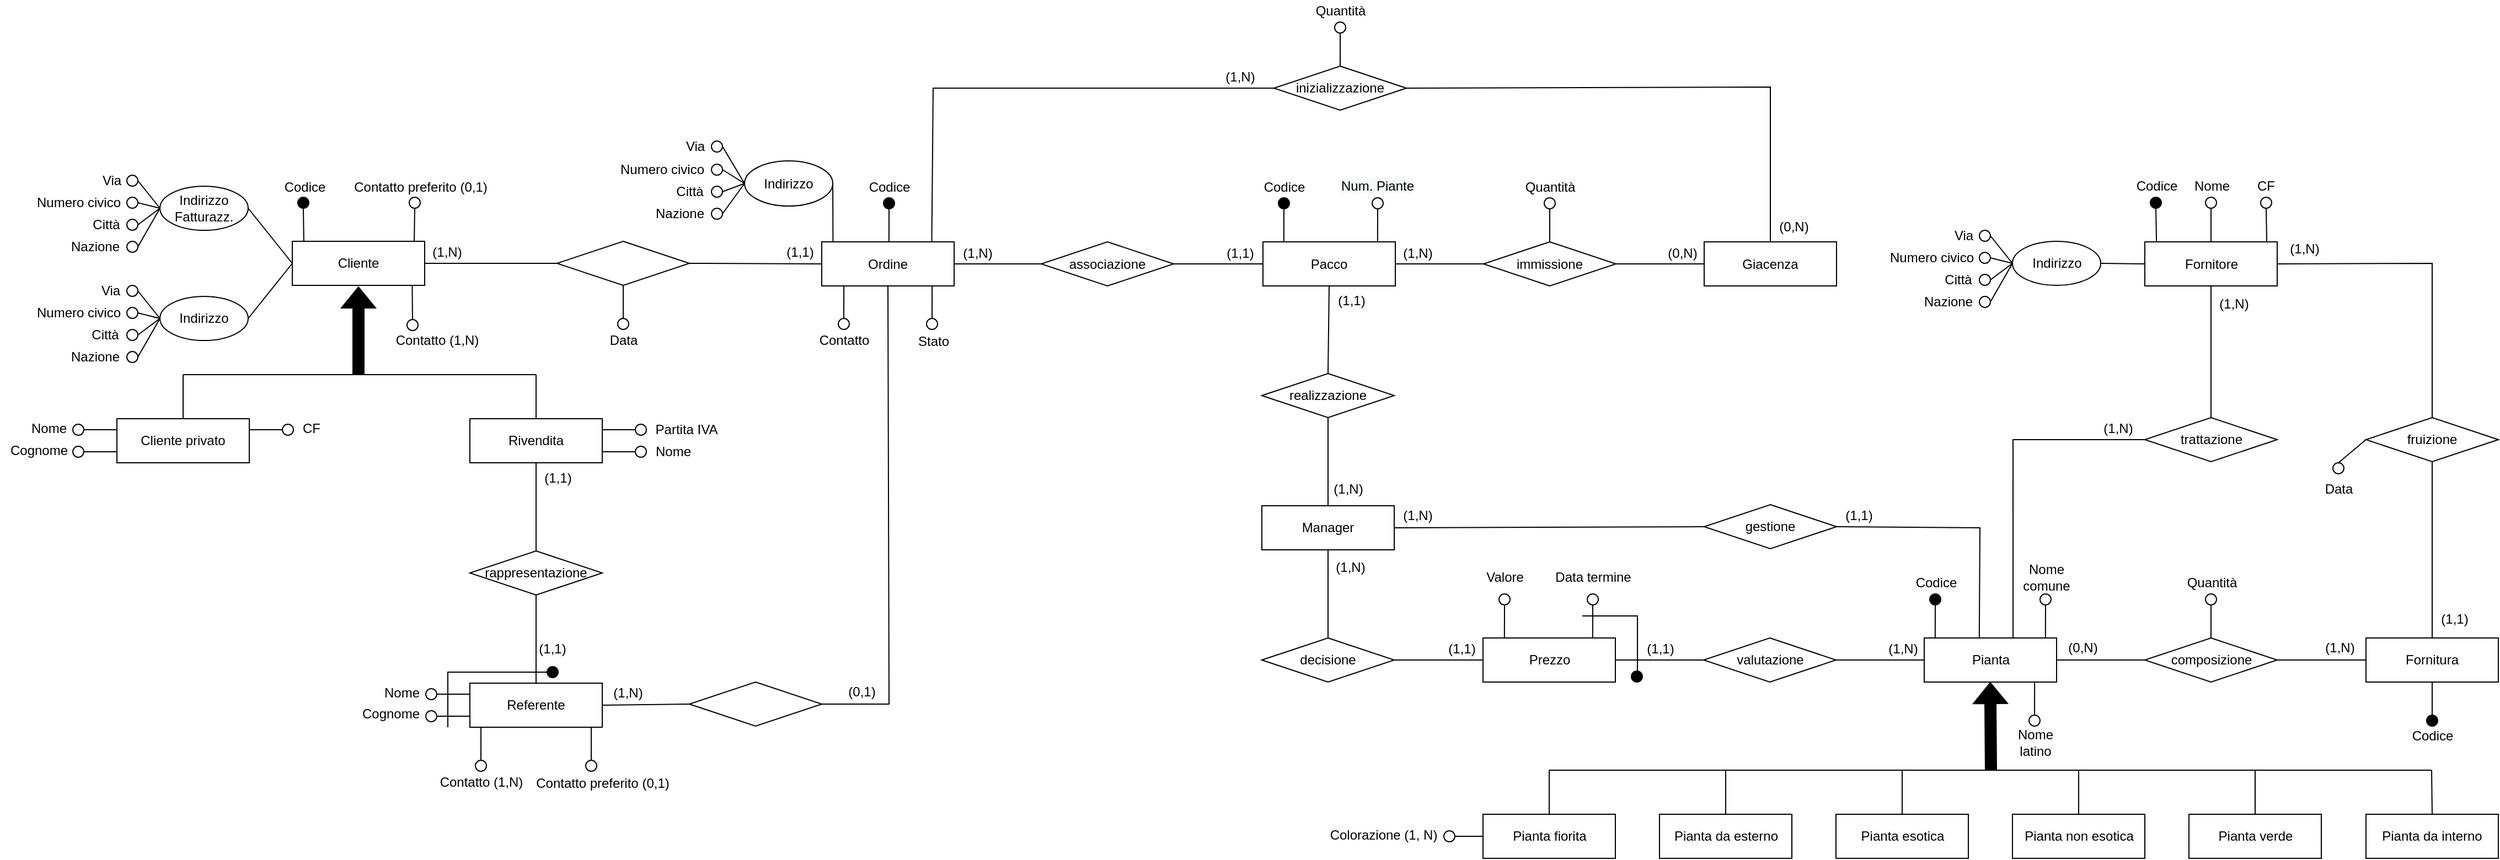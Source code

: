 <mxfile version="16.6.5" type="github">
  <diagram id="3hGfdoVpEfOINL4fJWES" name="Page-1">
    <mxGraphModel dx="2658" dy="1368" grid="1" gridSize="10" guides="1" tooltips="1" connect="1" arrows="1" fold="1" page="1" pageScale="1" pageWidth="1169" pageHeight="827" math="0" shadow="0">
      <root>
        <mxCell id="0" />
        <mxCell id="1" parent="0" />
        <mxCell id="V4bar3wsAy12n1TZm8ha-1" value="Cliente" style="rounded=0;whiteSpace=wrap;html=1;strokeWidth=1;perimeterSpacing=0;" vertex="1" parent="1">
          <mxGeometry x="320" y="240" width="120" height="40" as="geometry" />
        </mxCell>
        <mxCell id="V4bar3wsAy12n1TZm8ha-2" value="" style="endArrow=none;html=1;rounded=0;fillColor=#000000;exitX=0.5;exitY=1;exitDx=0;exitDy=0;entryX=0.087;entryY=-0.001;entryDx=0;entryDy=0;entryPerimeter=0;" edge="1" parent="1" source="V4bar3wsAy12n1TZm8ha-3" target="V4bar3wsAy12n1TZm8ha-1">
          <mxGeometry width="50" height="50" relative="1" as="geometry">
            <mxPoint x="331.08" y="221" as="sourcePoint" />
            <mxPoint x="331" y="230" as="targetPoint" />
          </mxGeometry>
        </mxCell>
        <mxCell id="V4bar3wsAy12n1TZm8ha-3" value="" style="ellipse;whiteSpace=wrap;html=1;aspect=fixed;strokeWidth=1;fillColor=#000000;" vertex="1" parent="1">
          <mxGeometry x="325" y="200" width="10" height="10" as="geometry" />
        </mxCell>
        <mxCell id="V4bar3wsAy12n1TZm8ha-4" value="Codice" style="text;html=1;align=center;verticalAlign=middle;resizable=0;points=[];autosize=1;strokeColor=none;fillColor=none;" vertex="1" parent="1">
          <mxGeometry x="306" y="181" width="50" height="20" as="geometry" />
        </mxCell>
        <mxCell id="V4bar3wsAy12n1TZm8ha-6" value="" style="ellipse;whiteSpace=wrap;html=1;aspect=fixed;strokeWidth=1;fillColor=none;" vertex="1" parent="1">
          <mxGeometry x="424" y="311" width="10" height="10" as="geometry" />
        </mxCell>
        <mxCell id="V4bar3wsAy12n1TZm8ha-7" value="Contatto (1,N)" style="text;html=1;align=center;verticalAlign=middle;resizable=0;points=[];autosize=1;strokeColor=none;fillColor=none;" vertex="1" parent="1">
          <mxGeometry x="406" y="320" width="90" height="20" as="geometry" />
        </mxCell>
        <mxCell id="V4bar3wsAy12n1TZm8ha-9" value="Indirizzo" style="ellipse;whiteSpace=wrap;html=1;" vertex="1" parent="1">
          <mxGeometry x="200" y="290" width="80" height="40" as="geometry" />
        </mxCell>
        <mxCell id="V4bar3wsAy12n1TZm8ha-12" value="" style="endArrow=none;html=1;rounded=0;entryX=0;entryY=0.5;entryDx=0;entryDy=0;exitX=1;exitY=0.5;exitDx=0;exitDy=0;" edge="1" parent="1" source="V4bar3wsAy12n1TZm8ha-9" target="V4bar3wsAy12n1TZm8ha-1">
          <mxGeometry width="50" height="50" relative="1" as="geometry">
            <mxPoint x="241" y="291" as="sourcePoint" />
            <mxPoint x="291" y="241" as="targetPoint" />
          </mxGeometry>
        </mxCell>
        <mxCell id="V4bar3wsAy12n1TZm8ha-24" value="" style="ellipse;whiteSpace=wrap;html=1;aspect=fixed;strokeWidth=1;fillColor=none;" vertex="1" parent="1">
          <mxGeometry x="170" y="280" width="10" height="10" as="geometry" />
        </mxCell>
        <mxCell id="V4bar3wsAy12n1TZm8ha-25" value="" style="ellipse;whiteSpace=wrap;html=1;aspect=fixed;strokeWidth=1;fillColor=none;" vertex="1" parent="1">
          <mxGeometry x="170" y="300" width="10" height="10" as="geometry" />
        </mxCell>
        <mxCell id="V4bar3wsAy12n1TZm8ha-26" value="" style="ellipse;whiteSpace=wrap;html=1;aspect=fixed;strokeWidth=1;fillColor=none;" vertex="1" parent="1">
          <mxGeometry x="170" y="340" width="10" height="10" as="geometry" />
        </mxCell>
        <mxCell id="V4bar3wsAy12n1TZm8ha-27" value="" style="endArrow=none;html=1;rounded=0;entryX=1;entryY=0.5;entryDx=0;entryDy=0;exitX=0;exitY=0.5;exitDx=0;exitDy=0;" edge="1" parent="1" target="V4bar3wsAy12n1TZm8ha-24" source="V4bar3wsAy12n1TZm8ha-9">
          <mxGeometry width="50" height="50" relative="1" as="geometry">
            <mxPoint x="200" y="300" as="sourcePoint" />
            <mxPoint x="221.0" y="287" as="targetPoint" />
          </mxGeometry>
        </mxCell>
        <mxCell id="V4bar3wsAy12n1TZm8ha-28" value="" style="endArrow=none;html=1;rounded=0;entryX=1;entryY=0.5;entryDx=0;entryDy=0;exitX=0;exitY=0.5;exitDx=0;exitDy=0;" edge="1" parent="1" target="V4bar3wsAy12n1TZm8ha-25" source="V4bar3wsAy12n1TZm8ha-9">
          <mxGeometry width="50" height="50" relative="1" as="geometry">
            <mxPoint x="200" y="300" as="sourcePoint" />
            <mxPoint x="221.0" y="297" as="targetPoint" />
          </mxGeometry>
        </mxCell>
        <mxCell id="V4bar3wsAy12n1TZm8ha-29" value="" style="endArrow=none;html=1;rounded=0;entryX=1;entryY=0.5;entryDx=0;entryDy=0;exitX=0;exitY=0.5;exitDx=0;exitDy=0;" edge="1" parent="1" target="V4bar3wsAy12n1TZm8ha-26" source="V4bar3wsAy12n1TZm8ha-9">
          <mxGeometry width="50" height="50" relative="1" as="geometry">
            <mxPoint x="190" y="310" as="sourcePoint" />
            <mxPoint x="191.0" y="337" as="targetPoint" />
          </mxGeometry>
        </mxCell>
        <mxCell id="V4bar3wsAy12n1TZm8ha-30" value="Via" style="text;html=1;align=center;verticalAlign=middle;resizable=0;points=[];autosize=1;strokeColor=none;fillColor=none;" vertex="1" parent="1">
          <mxGeometry x="140" y="275" width="30" height="20" as="geometry" />
        </mxCell>
        <mxCell id="V4bar3wsAy12n1TZm8ha-31" value="Numero civico" style="text;html=1;align=center;verticalAlign=middle;resizable=0;points=[];autosize=1;strokeColor=none;fillColor=none;" vertex="1" parent="1">
          <mxGeometry x="81" y="295" width="90" height="20" as="geometry" />
        </mxCell>
        <mxCell id="V4bar3wsAy12n1TZm8ha-32" value="Città" style="text;html=1;align=center;verticalAlign=middle;resizable=0;points=[];autosize=1;strokeColor=none;fillColor=none;" vertex="1" parent="1">
          <mxGeometry x="130" y="315" width="40" height="20" as="geometry" />
        </mxCell>
        <mxCell id="V4bar3wsAy12n1TZm8ha-33" value="" style="ellipse;whiteSpace=wrap;html=1;aspect=fixed;strokeWidth=1;fillColor=none;" vertex="1" parent="1">
          <mxGeometry x="170" y="320" width="10" height="10" as="geometry" />
        </mxCell>
        <mxCell id="V4bar3wsAy12n1TZm8ha-34" value="" style="endArrow=none;html=1;rounded=0;entryX=1;entryY=0.5;entryDx=0;entryDy=0;exitX=0;exitY=0.5;exitDx=0;exitDy=0;" edge="1" parent="1" target="V4bar3wsAy12n1TZm8ha-33" source="V4bar3wsAy12n1TZm8ha-9">
          <mxGeometry width="50" height="50" relative="1" as="geometry">
            <mxPoint x="190" y="310" as="sourcePoint" />
            <mxPoint x="221.0" y="317" as="targetPoint" />
          </mxGeometry>
        </mxCell>
        <mxCell id="V4bar3wsAy12n1TZm8ha-35" value="Nazione" style="text;html=1;align=center;verticalAlign=middle;resizable=0;points=[];autosize=1;strokeColor=none;fillColor=none;" vertex="1" parent="1">
          <mxGeometry x="111" y="335" width="60" height="20" as="geometry" />
        </mxCell>
        <mxCell id="V4bar3wsAy12n1TZm8ha-38" value="Contatto preferito (0,1)" style="text;html=1;align=center;verticalAlign=middle;resizable=0;points=[];autosize=1;strokeColor=none;fillColor=none;" vertex="1" parent="1">
          <mxGeometry x="366" y="181" width="140" height="20" as="geometry" />
        </mxCell>
        <mxCell id="V4bar3wsAy12n1TZm8ha-39" value="Cliente privato" style="rounded=0;whiteSpace=wrap;html=1;strokeWidth=1;perimeterSpacing=0;" vertex="1" parent="1">
          <mxGeometry x="161" y="401" width="120" height="40" as="geometry" />
        </mxCell>
        <mxCell id="V4bar3wsAy12n1TZm8ha-40" value="Rivendita" style="rounded=0;whiteSpace=wrap;html=1;strokeWidth=1;perimeterSpacing=0;" vertex="1" parent="1">
          <mxGeometry x="481" y="401" width="120" height="40" as="geometry" />
        </mxCell>
        <mxCell id="V4bar3wsAy12n1TZm8ha-41" value="" style="endArrow=none;html=1;rounded=0;" edge="1" parent="1">
          <mxGeometry width="50" height="50" relative="1" as="geometry">
            <mxPoint x="221" y="361" as="sourcePoint" />
            <mxPoint x="541" y="361" as="targetPoint" />
          </mxGeometry>
        </mxCell>
        <mxCell id="V4bar3wsAy12n1TZm8ha-42" value="" style="endArrow=none;html=1;rounded=0;exitX=0.5;exitY=0;exitDx=0;exitDy=0;" edge="1" parent="1" source="V4bar3wsAy12n1TZm8ha-39">
          <mxGeometry width="50" height="50" relative="1" as="geometry">
            <mxPoint x="191" y="381" as="sourcePoint" />
            <mxPoint x="221" y="361" as="targetPoint" />
          </mxGeometry>
        </mxCell>
        <mxCell id="V4bar3wsAy12n1TZm8ha-43" value="" style="endArrow=none;html=1;rounded=0;exitX=0.5;exitY=0;exitDx=0;exitDy=0;" edge="1" parent="1" source="V4bar3wsAy12n1TZm8ha-40">
          <mxGeometry width="50" height="50" relative="1" as="geometry">
            <mxPoint x="521" y="381" as="sourcePoint" />
            <mxPoint x="541" y="361" as="targetPoint" />
          </mxGeometry>
        </mxCell>
        <mxCell id="V4bar3wsAy12n1TZm8ha-44" value="" style="shape=flexArrow;endArrow=classic;html=1;rounded=0;fillColor=#000000;" edge="1" parent="1">
          <mxGeometry width="50" height="50" relative="1" as="geometry">
            <mxPoint x="380" y="361" as="sourcePoint" />
            <mxPoint x="380" y="281" as="targetPoint" />
          </mxGeometry>
        </mxCell>
        <mxCell id="V4bar3wsAy12n1TZm8ha-45" value="" style="ellipse;whiteSpace=wrap;html=1;aspect=fixed;strokeWidth=1;fillColor=none;" vertex="1" parent="1">
          <mxGeometry x="121" y="406" width="10" height="10" as="geometry" />
        </mxCell>
        <mxCell id="V4bar3wsAy12n1TZm8ha-46" value="" style="endArrow=none;html=1;rounded=0;fillColor=#000000;exitX=1;exitY=0.5;exitDx=0;exitDy=0;entryX=0;entryY=0.25;entryDx=0;entryDy=0;" edge="1" parent="1" source="V4bar3wsAy12n1TZm8ha-45" target="V4bar3wsAy12n1TZm8ha-39">
          <mxGeometry width="50" height="50" relative="1" as="geometry">
            <mxPoint x="111" y="411" as="sourcePoint" />
            <mxPoint x="161" y="361" as="targetPoint" />
          </mxGeometry>
        </mxCell>
        <mxCell id="V4bar3wsAy12n1TZm8ha-47" value="Nome" style="text;html=1;align=center;verticalAlign=middle;resizable=0;points=[];autosize=1;strokeColor=none;fillColor=none;" vertex="1" parent="1">
          <mxGeometry x="74" y="400" width="50" height="20" as="geometry" />
        </mxCell>
        <mxCell id="V4bar3wsAy12n1TZm8ha-48" value="" style="ellipse;whiteSpace=wrap;html=1;aspect=fixed;strokeWidth=1;fillColor=none;" vertex="1" parent="1">
          <mxGeometry x="121" y="426" width="10" height="10" as="geometry" />
        </mxCell>
        <mxCell id="V4bar3wsAy12n1TZm8ha-49" value="" style="endArrow=none;html=1;rounded=0;fillColor=#000000;entryX=0;entryY=0.75;entryDx=0;entryDy=0;" edge="1" parent="1" target="V4bar3wsAy12n1TZm8ha-39">
          <mxGeometry width="50" height="50" relative="1" as="geometry">
            <mxPoint x="131" y="431" as="sourcePoint" />
            <mxPoint x="151" y="381" as="targetPoint" />
          </mxGeometry>
        </mxCell>
        <mxCell id="V4bar3wsAy12n1TZm8ha-50" value="Cognome" style="text;html=1;align=center;verticalAlign=middle;resizable=0;points=[];autosize=1;strokeColor=none;fillColor=none;" vertex="1" parent="1">
          <mxGeometry x="55" y="420" width="70" height="20" as="geometry" />
        </mxCell>
        <mxCell id="V4bar3wsAy12n1TZm8ha-51" value="" style="ellipse;whiteSpace=wrap;html=1;aspect=fixed;strokeWidth=1;fillColor=none;" vertex="1" parent="1">
          <mxGeometry x="311" y="406" width="10" height="10" as="geometry" />
        </mxCell>
        <mxCell id="V4bar3wsAy12n1TZm8ha-52" value="" style="endArrow=none;html=1;rounded=0;fillColor=#000000;exitX=0;exitY=0.5;exitDx=0;exitDy=0;entryX=1;entryY=0.25;entryDx=0;entryDy=0;" edge="1" parent="1" source="V4bar3wsAy12n1TZm8ha-51" target="V4bar3wsAy12n1TZm8ha-39">
          <mxGeometry width="50" height="50" relative="1" as="geometry">
            <mxPoint x="221" y="470.44" as="sourcePoint" />
            <mxPoint x="195.96" y="441" as="targetPoint" />
          </mxGeometry>
        </mxCell>
        <mxCell id="V4bar3wsAy12n1TZm8ha-53" value="CF" style="text;html=1;align=center;verticalAlign=middle;resizable=0;points=[];autosize=1;strokeColor=none;fillColor=none;" vertex="1" parent="1">
          <mxGeometry x="322" y="400" width="30" height="20" as="geometry" />
        </mxCell>
        <mxCell id="V4bar3wsAy12n1TZm8ha-54" value="" style="ellipse;whiteSpace=wrap;html=1;aspect=fixed;strokeWidth=1;fillColor=none;" vertex="1" parent="1">
          <mxGeometry x="631" y="406" width="10" height="10" as="geometry" />
        </mxCell>
        <mxCell id="V4bar3wsAy12n1TZm8ha-55" value="" style="ellipse;whiteSpace=wrap;html=1;aspect=fixed;strokeWidth=1;fillColor=none;" vertex="1" parent="1">
          <mxGeometry x="631" y="426" width="10" height="10" as="geometry" />
        </mxCell>
        <mxCell id="V4bar3wsAy12n1TZm8ha-56" value="Partita IVA" style="text;html=1;align=center;verticalAlign=middle;resizable=0;points=[];autosize=1;strokeColor=none;fillColor=none;" vertex="1" parent="1">
          <mxGeometry x="642" y="401" width="70" height="20" as="geometry" />
        </mxCell>
        <mxCell id="V4bar3wsAy12n1TZm8ha-57" value="Nome" style="text;html=1;align=center;verticalAlign=middle;resizable=0;points=[];autosize=1;strokeColor=none;fillColor=none;" vertex="1" parent="1">
          <mxGeometry x="640" y="421" width="50" height="20" as="geometry" />
        </mxCell>
        <mxCell id="V4bar3wsAy12n1TZm8ha-58" value="" style="endArrow=none;html=1;rounded=0;fillColor=#000000;entryX=0;entryY=0.5;entryDx=0;entryDy=0;exitX=1;exitY=0.25;exitDx=0;exitDy=0;" edge="1" parent="1" source="V4bar3wsAy12n1TZm8ha-40" target="V4bar3wsAy12n1TZm8ha-54">
          <mxGeometry width="50" height="50" relative="1" as="geometry">
            <mxPoint x="631" y="461" as="sourcePoint" />
            <mxPoint x="681" y="411" as="targetPoint" />
          </mxGeometry>
        </mxCell>
        <mxCell id="V4bar3wsAy12n1TZm8ha-59" value="" style="endArrow=none;html=1;rounded=0;fillColor=#000000;exitX=1;exitY=0.75;exitDx=0;exitDy=0;entryX=0;entryY=0.5;entryDx=0;entryDy=0;" edge="1" parent="1" source="V4bar3wsAy12n1TZm8ha-40" target="V4bar3wsAy12n1TZm8ha-55">
          <mxGeometry width="50" height="50" relative="1" as="geometry">
            <mxPoint x="631" y="461" as="sourcePoint" />
            <mxPoint x="681" y="411" as="targetPoint" />
          </mxGeometry>
        </mxCell>
        <mxCell id="V4bar3wsAy12n1TZm8ha-60" value="Referente" style="rounded=0;whiteSpace=wrap;html=1;strokeWidth=1;perimeterSpacing=0;" vertex="1" parent="1">
          <mxGeometry x="481" y="641" width="120" height="40" as="geometry" />
        </mxCell>
        <mxCell id="V4bar3wsAy12n1TZm8ha-61" value="rappresentazione" style="rhombus;whiteSpace=wrap;html=1;" vertex="1" parent="1">
          <mxGeometry x="481" y="521" width="120" height="40" as="geometry" />
        </mxCell>
        <mxCell id="V4bar3wsAy12n1TZm8ha-62" value="" style="endArrow=none;html=1;rounded=0;entryX=0.5;entryY=1;entryDx=0;entryDy=0;exitX=0.5;exitY=0;exitDx=0;exitDy=0;" edge="1" parent="1" source="V4bar3wsAy12n1TZm8ha-61" target="V4bar3wsAy12n1TZm8ha-40">
          <mxGeometry width="50" height="50" relative="1" as="geometry">
            <mxPoint x="491" y="561" as="sourcePoint" />
            <mxPoint x="541" y="511" as="targetPoint" />
          </mxGeometry>
        </mxCell>
        <mxCell id="V4bar3wsAy12n1TZm8ha-63" value="" style="endArrow=none;html=1;rounded=0;exitX=0.5;exitY=0;exitDx=0;exitDy=0;entryX=0.5;entryY=1;entryDx=0;entryDy=0;" edge="1" parent="1" source="V4bar3wsAy12n1TZm8ha-60" target="V4bar3wsAy12n1TZm8ha-61">
          <mxGeometry width="50" height="50" relative="1" as="geometry">
            <mxPoint x="491" y="561" as="sourcePoint" />
            <mxPoint x="571" y="581" as="targetPoint" />
          </mxGeometry>
        </mxCell>
        <mxCell id="V4bar3wsAy12n1TZm8ha-64" value="" style="ellipse;whiteSpace=wrap;html=1;aspect=fixed;strokeWidth=1;fillColor=none;" vertex="1" parent="1">
          <mxGeometry x="441" y="646" width="10" height="10" as="geometry" />
        </mxCell>
        <mxCell id="V4bar3wsAy12n1TZm8ha-65" value="" style="endArrow=none;html=1;rounded=0;fillColor=#000000;exitX=1;exitY=0.5;exitDx=0;exitDy=0;entryX=0;entryY=0.25;entryDx=0;entryDy=0;" edge="1" parent="1" source="V4bar3wsAy12n1TZm8ha-64">
          <mxGeometry width="50" height="50" relative="1" as="geometry">
            <mxPoint x="431" y="651" as="sourcePoint" />
            <mxPoint x="481" y="651" as="targetPoint" />
          </mxGeometry>
        </mxCell>
        <mxCell id="V4bar3wsAy12n1TZm8ha-66" value="Nome" style="text;html=1;align=center;verticalAlign=middle;resizable=0;points=[];autosize=1;strokeColor=none;fillColor=none;" vertex="1" parent="1">
          <mxGeometry x="394" y="640" width="50" height="20" as="geometry" />
        </mxCell>
        <mxCell id="V4bar3wsAy12n1TZm8ha-67" value="" style="ellipse;whiteSpace=wrap;html=1;aspect=fixed;strokeWidth=1;fillColor=none;" vertex="1" parent="1">
          <mxGeometry x="441" y="666" width="10" height="10" as="geometry" />
        </mxCell>
        <mxCell id="V4bar3wsAy12n1TZm8ha-68" value="" style="endArrow=none;html=1;rounded=0;fillColor=#000000;entryX=0;entryY=0.75;entryDx=0;entryDy=0;" edge="1" parent="1">
          <mxGeometry width="50" height="50" relative="1" as="geometry">
            <mxPoint x="451" y="671" as="sourcePoint" />
            <mxPoint x="481" y="671" as="targetPoint" />
          </mxGeometry>
        </mxCell>
        <mxCell id="V4bar3wsAy12n1TZm8ha-69" value="Cognome" style="text;html=1;align=center;verticalAlign=middle;resizable=0;points=[];autosize=1;strokeColor=none;fillColor=none;" vertex="1" parent="1">
          <mxGeometry x="374" y="659" width="70" height="20" as="geometry" />
        </mxCell>
        <mxCell id="V4bar3wsAy12n1TZm8ha-70" value="Contatto (1,N)" style="text;html=1;align=center;verticalAlign=middle;resizable=0;points=[];autosize=1;strokeColor=none;fillColor=none;" vertex="1" parent="1">
          <mxGeometry x="446" y="721" width="90" height="20" as="geometry" />
        </mxCell>
        <mxCell id="V4bar3wsAy12n1TZm8ha-71" value="Contatto preferito (0,1)" style="text;html=1;align=center;verticalAlign=middle;resizable=0;points=[];autosize=1;strokeColor=none;fillColor=none;" vertex="1" parent="1">
          <mxGeometry x="531" y="722" width="140" height="20" as="geometry" />
        </mxCell>
        <mxCell id="V4bar3wsAy12n1TZm8ha-76" value="" style="endArrow=none;html=1;rounded=0;" edge="1" parent="1">
          <mxGeometry width="50" height="50" relative="1" as="geometry">
            <mxPoint x="461" y="681" as="sourcePoint" />
            <mxPoint x="551" y="631" as="targetPoint" />
            <Array as="points">
              <mxPoint x="461" y="631" />
            </Array>
          </mxGeometry>
        </mxCell>
        <mxCell id="V4bar3wsAy12n1TZm8ha-77" value="" style="ellipse;whiteSpace=wrap;html=1;aspect=fixed;strokeWidth=1;fillColor=#000000;" vertex="1" parent="1">
          <mxGeometry x="551" y="626" width="10" height="10" as="geometry" />
        </mxCell>
        <mxCell id="V4bar3wsAy12n1TZm8ha-78" value="(1,1)" style="text;html=1;strokeColor=none;fillColor=none;align=center;verticalAlign=middle;whiteSpace=wrap;rounded=0;" vertex="1" parent="1">
          <mxGeometry x="531" y="440" width="60" height="30" as="geometry" />
        </mxCell>
        <mxCell id="V4bar3wsAy12n1TZm8ha-79" value="(1,1)" style="text;html=1;strokeColor=none;fillColor=none;align=center;verticalAlign=middle;whiteSpace=wrap;rounded=0;" vertex="1" parent="1">
          <mxGeometry x="526" y="595" width="60" height="30" as="geometry" />
        </mxCell>
        <mxCell id="V4bar3wsAy12n1TZm8ha-80" value="" style="endArrow=none;html=1;rounded=0;entryX=0.906;entryY=1.001;entryDx=0;entryDy=0;entryPerimeter=0;exitX=0.5;exitY=0;exitDx=0;exitDy=0;" edge="1" parent="1" source="V4bar3wsAy12n1TZm8ha-6" target="V4bar3wsAy12n1TZm8ha-1">
          <mxGeometry width="50" height="50" relative="1" as="geometry">
            <mxPoint x="431" y="311" as="sourcePoint" />
            <mxPoint x="431.32" y="281.48" as="targetPoint" />
          </mxGeometry>
        </mxCell>
        <mxCell id="V4bar3wsAy12n1TZm8ha-81" value="" style="ellipse;whiteSpace=wrap;html=1;aspect=fixed;strokeWidth=1;fillColor=none;" vertex="1" parent="1">
          <mxGeometry x="426" y="200" width="10" height="10" as="geometry" />
        </mxCell>
        <mxCell id="V4bar3wsAy12n1TZm8ha-83" value="" style="rhombus;whiteSpace=wrap;html=1;" vertex="1" parent="1">
          <mxGeometry x="560" y="240" width="120" height="40" as="geometry" />
        </mxCell>
        <mxCell id="V4bar3wsAy12n1TZm8ha-84" value="" style="endArrow=none;html=1;rounded=0;exitX=1;exitY=0.5;exitDx=0;exitDy=0;entryX=0;entryY=0.5;entryDx=0;entryDy=0;" edge="1" parent="1" source="V4bar3wsAy12n1TZm8ha-1" target="V4bar3wsAy12n1TZm8ha-83">
          <mxGeometry width="50" height="50" relative="1" as="geometry">
            <mxPoint x="551" y="301" as="sourcePoint" />
            <mxPoint x="601" y="251" as="targetPoint" />
          </mxGeometry>
        </mxCell>
        <mxCell id="V4bar3wsAy12n1TZm8ha-85" value="Indirizzo&lt;br&gt;Fatturazz." style="ellipse;whiteSpace=wrap;html=1;" vertex="1" parent="1">
          <mxGeometry x="200" y="190" width="80" height="40" as="geometry" />
        </mxCell>
        <mxCell id="V4bar3wsAy12n1TZm8ha-86" value="" style="ellipse;whiteSpace=wrap;html=1;aspect=fixed;strokeWidth=1;fillColor=none;" vertex="1" parent="1">
          <mxGeometry x="170" y="180" width="10" height="10" as="geometry" />
        </mxCell>
        <mxCell id="V4bar3wsAy12n1TZm8ha-87" value="" style="ellipse;whiteSpace=wrap;html=1;aspect=fixed;strokeWidth=1;fillColor=none;" vertex="1" parent="1">
          <mxGeometry x="170" y="200" width="10" height="10" as="geometry" />
        </mxCell>
        <mxCell id="V4bar3wsAy12n1TZm8ha-88" value="" style="ellipse;whiteSpace=wrap;html=1;aspect=fixed;strokeWidth=1;fillColor=none;" vertex="1" parent="1">
          <mxGeometry x="170" y="240" width="10" height="10" as="geometry" />
        </mxCell>
        <mxCell id="V4bar3wsAy12n1TZm8ha-89" value="" style="endArrow=none;html=1;rounded=0;entryX=1;entryY=0.5;entryDx=0;entryDy=0;exitX=0;exitY=0.5;exitDx=0;exitDy=0;" edge="1" parent="1" target="V4bar3wsAy12n1TZm8ha-86" source="V4bar3wsAy12n1TZm8ha-85">
          <mxGeometry width="50" height="50" relative="1" as="geometry">
            <mxPoint x="200" y="190" as="sourcePoint" />
            <mxPoint x="221.0" y="187" as="targetPoint" />
          </mxGeometry>
        </mxCell>
        <mxCell id="V4bar3wsAy12n1TZm8ha-90" value="" style="endArrow=none;html=1;rounded=0;entryX=1;entryY=0.5;entryDx=0;entryDy=0;exitX=0;exitY=0.5;exitDx=0;exitDy=0;" edge="1" parent="1" target="V4bar3wsAy12n1TZm8ha-87" source="V4bar3wsAy12n1TZm8ha-85">
          <mxGeometry width="50" height="50" relative="1" as="geometry">
            <mxPoint x="200" y="200" as="sourcePoint" />
            <mxPoint x="221.0" y="197" as="targetPoint" />
          </mxGeometry>
        </mxCell>
        <mxCell id="V4bar3wsAy12n1TZm8ha-91" value="" style="endArrow=none;html=1;rounded=0;entryX=1;entryY=0.5;entryDx=0;entryDy=0;exitX=0;exitY=0.5;exitDx=0;exitDy=0;" edge="1" parent="1" target="V4bar3wsAy12n1TZm8ha-88" source="V4bar3wsAy12n1TZm8ha-85">
          <mxGeometry width="50" height="50" relative="1" as="geometry">
            <mxPoint x="200" y="220" as="sourcePoint" />
            <mxPoint x="191.0" y="237" as="targetPoint" />
          </mxGeometry>
        </mxCell>
        <mxCell id="V4bar3wsAy12n1TZm8ha-92" value="Via" style="text;html=1;align=center;verticalAlign=middle;resizable=0;points=[];autosize=1;strokeColor=none;fillColor=none;" vertex="1" parent="1">
          <mxGeometry x="141" y="175" width="30" height="20" as="geometry" />
        </mxCell>
        <mxCell id="V4bar3wsAy12n1TZm8ha-93" value="Numero civico" style="text;html=1;align=center;verticalAlign=middle;resizable=0;points=[];autosize=1;strokeColor=none;fillColor=none;" vertex="1" parent="1">
          <mxGeometry x="81" y="195" width="90" height="20" as="geometry" />
        </mxCell>
        <mxCell id="V4bar3wsAy12n1TZm8ha-94" value="Città" style="text;html=1;align=center;verticalAlign=middle;resizable=0;points=[];autosize=1;strokeColor=none;fillColor=none;" vertex="1" parent="1">
          <mxGeometry x="131" y="215" width="40" height="20" as="geometry" />
        </mxCell>
        <mxCell id="V4bar3wsAy12n1TZm8ha-95" value="" style="ellipse;whiteSpace=wrap;html=1;aspect=fixed;strokeWidth=1;fillColor=none;" vertex="1" parent="1">
          <mxGeometry x="170" y="220" width="10" height="10" as="geometry" />
        </mxCell>
        <mxCell id="V4bar3wsAy12n1TZm8ha-96" value="" style="endArrow=none;html=1;rounded=0;entryX=1;entryY=0.5;entryDx=0;entryDy=0;exitX=0;exitY=0.5;exitDx=0;exitDy=0;" edge="1" parent="1" target="V4bar3wsAy12n1TZm8ha-95" source="V4bar3wsAy12n1TZm8ha-85">
          <mxGeometry width="50" height="50" relative="1" as="geometry">
            <mxPoint x="190" y="210" as="sourcePoint" />
            <mxPoint x="221.0" y="217" as="targetPoint" />
          </mxGeometry>
        </mxCell>
        <mxCell id="V4bar3wsAy12n1TZm8ha-97" value="Nazione" style="text;html=1;align=center;verticalAlign=middle;resizable=0;points=[];autosize=1;strokeColor=none;fillColor=none;" vertex="1" parent="1">
          <mxGeometry x="111" y="235" width="60" height="20" as="geometry" />
        </mxCell>
        <mxCell id="V4bar3wsAy12n1TZm8ha-98" value="" style="endArrow=none;html=1;rounded=0;entryX=0;entryY=0.5;entryDx=0;entryDy=0;exitX=1;exitY=0.5;exitDx=0;exitDy=0;" edge="1" parent="1" source="V4bar3wsAy12n1TZm8ha-85" target="V4bar3wsAy12n1TZm8ha-1">
          <mxGeometry width="50" height="50" relative="1" as="geometry">
            <mxPoint x="251" y="261" as="sourcePoint" />
            <mxPoint x="301" y="211" as="targetPoint" />
          </mxGeometry>
        </mxCell>
        <mxCell id="V4bar3wsAy12n1TZm8ha-100" value="" style="endArrow=none;html=1;rounded=0;entryX=0.5;entryY=1;entryDx=0;entryDy=0;exitX=0.921;exitY=0.014;exitDx=0;exitDy=0;exitPerimeter=0;" edge="1" parent="1" source="V4bar3wsAy12n1TZm8ha-1" target="V4bar3wsAy12n1TZm8ha-81">
          <mxGeometry width="50" height="50" relative="1" as="geometry">
            <mxPoint x="431" y="239" as="sourcePoint" />
            <mxPoint x="431" y="151" as="targetPoint" />
          </mxGeometry>
        </mxCell>
        <mxCell id="V4bar3wsAy12n1TZm8ha-101" value="Ordine" style="rounded=0;whiteSpace=wrap;html=1;strokeWidth=1;perimeterSpacing=0;" vertex="1" parent="1">
          <mxGeometry x="800" y="240.5" width="120" height="40" as="geometry" />
        </mxCell>
        <mxCell id="V4bar3wsAy12n1TZm8ha-104" value="Stato" style="text;html=1;align=center;verticalAlign=middle;resizable=0;points=[];autosize=1;strokeColor=none;fillColor=none;" vertex="1" parent="1">
          <mxGeometry x="881" y="321" width="40" height="20" as="geometry" />
        </mxCell>
        <mxCell id="V4bar3wsAy12n1TZm8ha-105" value="Pacco" style="rounded=0;whiteSpace=wrap;html=1;strokeWidth=1;perimeterSpacing=0;" vertex="1" parent="1">
          <mxGeometry x="1200" y="240.5" width="120" height="40" as="geometry" />
        </mxCell>
        <mxCell id="V4bar3wsAy12n1TZm8ha-106" value="" style="endArrow=none;html=1;rounded=0;fillColor=#000000;entryX=0.166;entryY=0;entryDx=0;entryDy=0;entryPerimeter=0;exitX=0.5;exitY=1;exitDx=0;exitDy=0;" edge="1" parent="1" source="V4bar3wsAy12n1TZm8ha-107">
          <mxGeometry width="50" height="50" relative="1" as="geometry">
            <mxPoint x="861" y="220.5" as="sourcePoint" />
            <mxPoint x="860.92" y="240.5" as="targetPoint" />
          </mxGeometry>
        </mxCell>
        <mxCell id="V4bar3wsAy12n1TZm8ha-107" value="" style="ellipse;whiteSpace=wrap;html=1;aspect=fixed;strokeWidth=1;fillColor=#000000;" vertex="1" parent="1">
          <mxGeometry x="856" y="200.5" width="10" height="10" as="geometry" />
        </mxCell>
        <mxCell id="V4bar3wsAy12n1TZm8ha-108" value="Codice" style="text;html=1;align=center;verticalAlign=middle;resizable=0;points=[];autosize=1;strokeColor=none;fillColor=none;" vertex="1" parent="1">
          <mxGeometry x="836" y="180.5" width="50" height="20" as="geometry" />
        </mxCell>
        <mxCell id="V4bar3wsAy12n1TZm8ha-110" value="" style="ellipse;whiteSpace=wrap;html=1;aspect=fixed;strokeWidth=1;fillColor=none;" vertex="1" parent="1">
          <mxGeometry x="815" y="310" width="10" height="10" as="geometry" />
        </mxCell>
        <mxCell id="V4bar3wsAy12n1TZm8ha-111" value="Contatto" style="text;html=1;align=center;verticalAlign=middle;resizable=0;points=[];autosize=1;strokeColor=none;fillColor=none;" vertex="1" parent="1">
          <mxGeometry x="790" y="320" width="60" height="20" as="geometry" />
        </mxCell>
        <mxCell id="V4bar3wsAy12n1TZm8ha-112" value="" style="endArrow=none;html=1;rounded=0;fillColor=#000000;entryX=0.166;entryY=0;entryDx=0;entryDy=0;entryPerimeter=0;exitX=0.5;exitY=1;exitDx=0;exitDy=0;" edge="1" parent="1" source="V4bar3wsAy12n1TZm8ha-113">
          <mxGeometry width="50" height="50" relative="1" as="geometry">
            <mxPoint x="1219" y="220.5" as="sourcePoint" />
            <mxPoint x="1218.92" y="240.5" as="targetPoint" />
          </mxGeometry>
        </mxCell>
        <mxCell id="V4bar3wsAy12n1TZm8ha-113" value="" style="ellipse;whiteSpace=wrap;html=1;aspect=fixed;strokeWidth=1;fillColor=#000000;" vertex="1" parent="1">
          <mxGeometry x="1214" y="200.5" width="10" height="10" as="geometry" />
        </mxCell>
        <mxCell id="V4bar3wsAy12n1TZm8ha-114" value="Codice" style="text;html=1;align=center;verticalAlign=middle;resizable=0;points=[];autosize=1;strokeColor=none;fillColor=none;" vertex="1" parent="1">
          <mxGeometry x="1194" y="180.5" width="50" height="20" as="geometry" />
        </mxCell>
        <mxCell id="V4bar3wsAy12n1TZm8ha-115" value="associazione" style="rhombus;whiteSpace=wrap;html=1;" vertex="1" parent="1">
          <mxGeometry x="999" y="240.5" width="120" height="40" as="geometry" />
        </mxCell>
        <mxCell id="V4bar3wsAy12n1TZm8ha-116" value="" style="endArrow=none;html=1;rounded=0;entryX=0;entryY=0.5;entryDx=0;entryDy=0;exitX=1;exitY=0.5;exitDx=0;exitDy=0;" edge="1" parent="1" source="V4bar3wsAy12n1TZm8ha-115" target="V4bar3wsAy12n1TZm8ha-105">
          <mxGeometry width="50" height="50" relative="1" as="geometry">
            <mxPoint x="1099" y="330.5" as="sourcePoint" />
            <mxPoint x="1149" y="280.5" as="targetPoint" />
          </mxGeometry>
        </mxCell>
        <mxCell id="V4bar3wsAy12n1TZm8ha-117" value="" style="endArrow=none;html=1;rounded=0;entryX=1;entryY=0.5;entryDx=0;entryDy=0;exitX=0;exitY=0.5;exitDx=0;exitDy=0;" edge="1" parent="1" source="V4bar3wsAy12n1TZm8ha-115" target="V4bar3wsAy12n1TZm8ha-101">
          <mxGeometry width="50" height="50" relative="1" as="geometry">
            <mxPoint x="1102" y="330.5" as="sourcePoint" />
            <mxPoint x="1152" y="280.5" as="targetPoint" />
          </mxGeometry>
        </mxCell>
        <mxCell id="V4bar3wsAy12n1TZm8ha-118" value="Giacenza" style="rounded=0;whiteSpace=wrap;html=1;strokeWidth=1;perimeterSpacing=0;" vertex="1" parent="1">
          <mxGeometry x="1600" y="240.5" width="120" height="40" as="geometry" />
        </mxCell>
        <mxCell id="V4bar3wsAy12n1TZm8ha-119" value="immissione" style="rhombus;whiteSpace=wrap;html=1;" vertex="1" parent="1">
          <mxGeometry x="1400" y="240.5" width="120" height="40" as="geometry" />
        </mxCell>
        <mxCell id="V4bar3wsAy12n1TZm8ha-120" value="" style="endArrow=none;html=1;rounded=0;entryX=0;entryY=0.5;entryDx=0;entryDy=0;exitX=1;exitY=0.5;exitDx=0;exitDy=0;" edge="1" parent="1" source="V4bar3wsAy12n1TZm8ha-105" target="V4bar3wsAy12n1TZm8ha-119">
          <mxGeometry width="50" height="50" relative="1" as="geometry">
            <mxPoint x="1319" y="310.5" as="sourcePoint" />
            <mxPoint x="1369" y="260.5" as="targetPoint" />
          </mxGeometry>
        </mxCell>
        <mxCell id="V4bar3wsAy12n1TZm8ha-121" value="" style="endArrow=none;html=1;rounded=0;entryX=0;entryY=0.5;entryDx=0;entryDy=0;exitX=1;exitY=0.5;exitDx=0;exitDy=0;" edge="1" parent="1" source="V4bar3wsAy12n1TZm8ha-119" target="V4bar3wsAy12n1TZm8ha-118">
          <mxGeometry width="50" height="50" relative="1" as="geometry">
            <mxPoint x="1530" y="270" as="sourcePoint" />
            <mxPoint x="1550" y="280.5" as="targetPoint" />
          </mxGeometry>
        </mxCell>
        <mxCell id="V4bar3wsAy12n1TZm8ha-122" value="" style="endArrow=none;html=1;rounded=0;fillColor=#000000;entryX=0.166;entryY=0;entryDx=0;entryDy=0;entryPerimeter=0;exitX=0.5;exitY=1;exitDx=0;exitDy=0;" edge="1" parent="1" source="V4bar3wsAy12n1TZm8ha-123">
          <mxGeometry width="50" height="50" relative="1" as="geometry">
            <mxPoint x="1304" y="220.5" as="sourcePoint" />
            <mxPoint x="1303.92" y="240.5" as="targetPoint" />
          </mxGeometry>
        </mxCell>
        <mxCell id="V4bar3wsAy12n1TZm8ha-123" value="" style="ellipse;whiteSpace=wrap;html=1;aspect=fixed;strokeWidth=1;fillColor=none;" vertex="1" parent="1">
          <mxGeometry x="1299" y="200.5" width="10" height="10" as="geometry" />
        </mxCell>
        <mxCell id="V4bar3wsAy12n1TZm8ha-124" value="&lt;span style=&quot;color: rgb(0 , 0 , 0) ; font-family: &amp;#34;helvetica&amp;#34; ; font-size: 12px ; font-style: normal ; font-weight: 400 ; letter-spacing: normal ; text-align: center ; text-indent: 0px ; text-transform: none ; word-spacing: 0px ; background-color: rgb(248 , 249 , 250) ; display: inline ; float: none&quot;&gt;Num. Piante&lt;/span&gt;" style="text;whiteSpace=wrap;html=1;" vertex="1" parent="1">
          <mxGeometry x="1269" y="175.5" width="80" height="30" as="geometry" />
        </mxCell>
        <mxCell id="V4bar3wsAy12n1TZm8ha-125" value="(1,N)" style="text;html=1;align=center;verticalAlign=middle;resizable=0;points=[];autosize=1;strokeColor=none;fillColor=none;" vertex="1" parent="1">
          <mxGeometry x="921" y="240.5" width="40" height="20" as="geometry" />
        </mxCell>
        <mxCell id="V4bar3wsAy12n1TZm8ha-126" value="(1,1)" style="text;html=1;align=center;verticalAlign=middle;resizable=0;points=[];autosize=1;strokeColor=none;fillColor=none;" vertex="1" parent="1">
          <mxGeometry x="1159" y="240.5" width="40" height="20" as="geometry" />
        </mxCell>
        <mxCell id="V4bar3wsAy12n1TZm8ha-127" value="inizializzazione" style="rhombus;whiteSpace=wrap;html=1;" vertex="1" parent="1">
          <mxGeometry x="1210" y="81" width="120" height="40" as="geometry" />
        </mxCell>
        <mxCell id="V4bar3wsAy12n1TZm8ha-128" value="Indirizzo" style="ellipse;whiteSpace=wrap;html=1;" vertex="1" parent="1">
          <mxGeometry x="730" y="167" width="80" height="41" as="geometry" />
        </mxCell>
        <mxCell id="V4bar3wsAy12n1TZm8ha-129" value="" style="ellipse;whiteSpace=wrap;html=1;aspect=fixed;strokeWidth=1;fillColor=none;" vertex="1" parent="1">
          <mxGeometry x="700" y="149" width="10" height="10" as="geometry" />
        </mxCell>
        <mxCell id="V4bar3wsAy12n1TZm8ha-130" value="" style="ellipse;whiteSpace=wrap;html=1;aspect=fixed;strokeWidth=1;fillColor=none;" vertex="1" parent="1">
          <mxGeometry x="700" y="170" width="10" height="10" as="geometry" />
        </mxCell>
        <mxCell id="V4bar3wsAy12n1TZm8ha-131" value="" style="ellipse;whiteSpace=wrap;html=1;aspect=fixed;strokeWidth=1;fillColor=none;" vertex="1" parent="1">
          <mxGeometry x="700" y="210" width="10" height="10" as="geometry" />
        </mxCell>
        <mxCell id="V4bar3wsAy12n1TZm8ha-132" value="" style="endArrow=none;html=1;rounded=0;entryX=1;entryY=0.5;entryDx=0;entryDy=0;exitX=0;exitY=0.5;exitDx=0;exitDy=0;" edge="1" parent="1" target="V4bar3wsAy12n1TZm8ha-129" source="V4bar3wsAy12n1TZm8ha-128">
          <mxGeometry width="50" height="50" relative="1" as="geometry">
            <mxPoint x="730" y="188" as="sourcePoint" />
            <mxPoint x="750.0" y="163" as="targetPoint" />
          </mxGeometry>
        </mxCell>
        <mxCell id="V4bar3wsAy12n1TZm8ha-133" value="" style="endArrow=none;html=1;rounded=0;entryX=1;entryY=0.5;entryDx=0;entryDy=0;exitX=0;exitY=0.5;exitDx=0;exitDy=0;" edge="1" parent="1" target="V4bar3wsAy12n1TZm8ha-130" source="V4bar3wsAy12n1TZm8ha-128">
          <mxGeometry width="50" height="50" relative="1" as="geometry">
            <mxPoint x="730" y="188" as="sourcePoint" />
            <mxPoint x="750.0" y="173" as="targetPoint" />
          </mxGeometry>
        </mxCell>
        <mxCell id="V4bar3wsAy12n1TZm8ha-134" value="" style="endArrow=none;html=1;rounded=0;entryX=1;entryY=0.5;entryDx=0;entryDy=0;exitX=0;exitY=0.5;exitDx=0;exitDy=0;" edge="1" parent="1" target="V4bar3wsAy12n1TZm8ha-131" source="V4bar3wsAy12n1TZm8ha-128">
          <mxGeometry width="50" height="50" relative="1" as="geometry">
            <mxPoint x="730" y="188" as="sourcePoint" />
            <mxPoint x="720.0" y="213" as="targetPoint" />
          </mxGeometry>
        </mxCell>
        <mxCell id="V4bar3wsAy12n1TZm8ha-135" value="Via" style="text;html=1;align=center;verticalAlign=middle;resizable=0;points=[];autosize=1;strokeColor=none;fillColor=none;" vertex="1" parent="1">
          <mxGeometry x="670" y="144" width="30" height="20" as="geometry" />
        </mxCell>
        <mxCell id="V4bar3wsAy12n1TZm8ha-136" value="Numero civico" style="text;html=1;align=center;verticalAlign=middle;resizable=0;points=[];autosize=1;strokeColor=none;fillColor=none;" vertex="1" parent="1">
          <mxGeometry x="610" y="165" width="90" height="20" as="geometry" />
        </mxCell>
        <mxCell id="V4bar3wsAy12n1TZm8ha-137" value="Città" style="text;html=1;align=center;verticalAlign=middle;resizable=0;points=[];autosize=1;strokeColor=none;fillColor=none;" vertex="1" parent="1">
          <mxGeometry x="660" y="185" width="40" height="20" as="geometry" />
        </mxCell>
        <mxCell id="V4bar3wsAy12n1TZm8ha-138" value="" style="ellipse;whiteSpace=wrap;html=1;aspect=fixed;strokeWidth=1;fillColor=none;" vertex="1" parent="1">
          <mxGeometry x="700" y="190" width="10" height="10" as="geometry" />
        </mxCell>
        <mxCell id="V4bar3wsAy12n1TZm8ha-139" value="" style="endArrow=none;html=1;rounded=0;entryX=1;entryY=0.5;entryDx=0;entryDy=0;exitX=0;exitY=0.5;exitDx=0;exitDy=0;" edge="1" parent="1" target="V4bar3wsAy12n1TZm8ha-138" source="V4bar3wsAy12n1TZm8ha-128">
          <mxGeometry width="50" height="50" relative="1" as="geometry">
            <mxPoint x="720" y="180" as="sourcePoint" />
            <mxPoint x="750.0" y="193" as="targetPoint" />
          </mxGeometry>
        </mxCell>
        <mxCell id="V4bar3wsAy12n1TZm8ha-140" value="Nazione" style="text;html=1;align=center;verticalAlign=middle;resizable=0;points=[];autosize=1;strokeColor=none;fillColor=none;" vertex="1" parent="1">
          <mxGeometry x="641" y="205" width="60" height="20" as="geometry" />
        </mxCell>
        <mxCell id="V4bar3wsAy12n1TZm8ha-142" value="" style="endArrow=none;html=1;rounded=0;entryX=0;entryY=0.5;entryDx=0;entryDy=0;exitX=0.831;exitY=0.005;exitDx=0;exitDy=0;exitPerimeter=0;" edge="1" parent="1" source="V4bar3wsAy12n1TZm8ha-101" target="V4bar3wsAy12n1TZm8ha-127">
          <mxGeometry width="50" height="50" relative="1" as="geometry">
            <mxPoint x="901" y="281" as="sourcePoint" />
            <mxPoint x="991" y="220.5" as="targetPoint" />
            <Array as="points">
              <mxPoint x="901" y="101" />
            </Array>
          </mxGeometry>
        </mxCell>
        <mxCell id="V4bar3wsAy12n1TZm8ha-143" value="" style="endArrow=none;html=1;rounded=0;exitX=1;exitY=0.5;exitDx=0;exitDy=0;entryX=0.5;entryY=0;entryDx=0;entryDy=0;" edge="1" parent="1" source="V4bar3wsAy12n1TZm8ha-127" target="V4bar3wsAy12n1TZm8ha-118">
          <mxGeometry width="50" height="50" relative="1" as="geometry">
            <mxPoint x="1448" y="370.5" as="sourcePoint" />
            <mxPoint x="1700" y="281" as="targetPoint" />
            <Array as="points">
              <mxPoint x="1660" y="100" />
            </Array>
          </mxGeometry>
        </mxCell>
        <mxCell id="V4bar3wsAy12n1TZm8ha-144" value="" style="endArrow=none;html=1;rounded=0;fillColor=#000000;exitX=0.5;exitY=1;exitDx=0;exitDy=0;" edge="1" parent="1" source="V4bar3wsAy12n1TZm8ha-145">
          <mxGeometry width="50" height="50" relative="1" as="geometry">
            <mxPoint x="1218" y="340.5" as="sourcePoint" />
            <mxPoint x="1270" y="81" as="targetPoint" />
          </mxGeometry>
        </mxCell>
        <mxCell id="V4bar3wsAy12n1TZm8ha-145" value="" style="ellipse;whiteSpace=wrap;html=1;aspect=fixed;strokeWidth=1;fillColor=none;" vertex="1" parent="1">
          <mxGeometry x="1265" y="41" width="10" height="10" as="geometry" />
        </mxCell>
        <mxCell id="V4bar3wsAy12n1TZm8ha-146" value="Quantità" style="text;html=1;align=center;verticalAlign=middle;resizable=0;points=[];autosize=1;strokeColor=none;fillColor=none;" vertex="1" parent="1">
          <mxGeometry x="1240" y="21" width="60" height="20" as="geometry" />
        </mxCell>
        <mxCell id="V4bar3wsAy12n1TZm8ha-147" value="" style="endArrow=none;html=1;rounded=0;fillColor=#000000;exitX=0.5;exitY=1;exitDx=0;exitDy=0;entryX=0.5;entryY=0;entryDx=0;entryDy=0;" edge="1" parent="1" source="V4bar3wsAy12n1TZm8ha-148" target="V4bar3wsAy12n1TZm8ha-119">
          <mxGeometry width="50" height="50" relative="1" as="geometry">
            <mxPoint x="1460" y="220.5" as="sourcePoint" />
            <mxPoint x="1460" y="230.5" as="targetPoint" />
          </mxGeometry>
        </mxCell>
        <mxCell id="V4bar3wsAy12n1TZm8ha-148" value="" style="ellipse;whiteSpace=wrap;html=1;aspect=fixed;strokeWidth=1;fillColor=none;" vertex="1" parent="1">
          <mxGeometry x="1455" y="200.5" width="10" height="10" as="geometry" />
        </mxCell>
        <mxCell id="V4bar3wsAy12n1TZm8ha-149" value="Quantità" style="text;html=1;align=center;verticalAlign=middle;resizable=0;points=[];autosize=1;strokeColor=none;fillColor=none;" vertex="1" parent="1">
          <mxGeometry x="1430" y="180.5" width="60" height="20" as="geometry" />
        </mxCell>
        <mxCell id="V4bar3wsAy12n1TZm8ha-150" value="(1,N)" style="text;html=1;align=center;verticalAlign=middle;resizable=0;points=[];autosize=1;strokeColor=none;fillColor=none;" vertex="1" parent="1">
          <mxGeometry x="1320" y="240.5" width="40" height="20" as="geometry" />
        </mxCell>
        <mxCell id="V4bar3wsAy12n1TZm8ha-151" value="(0,N)" style="text;html=1;align=center;verticalAlign=middle;resizable=0;points=[];autosize=1;strokeColor=none;fillColor=none;" vertex="1" parent="1">
          <mxGeometry x="1560" y="240.5" width="40" height="20" as="geometry" />
        </mxCell>
        <mxCell id="V4bar3wsAy12n1TZm8ha-152" value="" style="endArrow=none;html=1;rounded=0;exitX=1;exitY=0.5;exitDx=0;exitDy=0;entryX=0;entryY=0.5;entryDx=0;entryDy=0;" edge="1" parent="1" source="V4bar3wsAy12n1TZm8ha-83" target="V4bar3wsAy12n1TZm8ha-101">
          <mxGeometry width="50" height="50" relative="1" as="geometry">
            <mxPoint x="751" y="311" as="sourcePoint" />
            <mxPoint x="790" y="260" as="targetPoint" />
          </mxGeometry>
        </mxCell>
        <mxCell id="V4bar3wsAy12n1TZm8ha-153" value="" style="ellipse;whiteSpace=wrap;html=1;aspect=fixed;strokeWidth=1;fillColor=none;" vertex="1" parent="1">
          <mxGeometry x="486" y="711" width="10" height="10" as="geometry" />
        </mxCell>
        <mxCell id="V4bar3wsAy12n1TZm8ha-154" value="" style="endArrow=none;html=1;rounded=0;entryX=0.917;entryY=1;entryDx=0;entryDy=0;entryPerimeter=0;" edge="1" parent="1">
          <mxGeometry width="50" height="50" relative="1" as="geometry">
            <mxPoint x="491" y="711" as="sourcePoint" />
            <mxPoint x="491.04" y="681" as="targetPoint" />
          </mxGeometry>
        </mxCell>
        <mxCell id="V4bar3wsAy12n1TZm8ha-155" value="" style="ellipse;whiteSpace=wrap;html=1;aspect=fixed;strokeWidth=1;fillColor=none;" vertex="1" parent="1">
          <mxGeometry x="586" y="711" width="10" height="10" as="geometry" />
        </mxCell>
        <mxCell id="V4bar3wsAy12n1TZm8ha-156" value="" style="endArrow=none;html=1;rounded=0;entryX=0.917;entryY=1;entryDx=0;entryDy=0;entryPerimeter=0;" edge="1" parent="1">
          <mxGeometry width="50" height="50" relative="1" as="geometry">
            <mxPoint x="591" y="711" as="sourcePoint" />
            <mxPoint x="591.04" y="681" as="targetPoint" />
          </mxGeometry>
        </mxCell>
        <mxCell id="V4bar3wsAy12n1TZm8ha-157" value="" style="rhombus;whiteSpace=wrap;html=1;" vertex="1" parent="1">
          <mxGeometry x="680" y="640" width="120" height="40" as="geometry" />
        </mxCell>
        <mxCell id="V4bar3wsAy12n1TZm8ha-158" value="" style="endArrow=none;html=1;rounded=0;exitX=1;exitY=0.5;exitDx=0;exitDy=0;entryX=0;entryY=0.5;entryDx=0;entryDy=0;" edge="1" parent="1" source="V4bar3wsAy12n1TZm8ha-60" target="V4bar3wsAy12n1TZm8ha-157">
          <mxGeometry width="50" height="50" relative="1" as="geometry">
            <mxPoint x="641" y="661" as="sourcePoint" />
            <mxPoint x="691" y="611" as="targetPoint" />
          </mxGeometry>
        </mxCell>
        <mxCell id="V4bar3wsAy12n1TZm8ha-159" value="" style="endArrow=none;html=1;rounded=0;exitX=1;exitY=0.5;exitDx=0;exitDy=0;entryX=0.5;entryY=1;entryDx=0;entryDy=0;" edge="1" parent="1" source="V4bar3wsAy12n1TZm8ha-157" target="V4bar3wsAy12n1TZm8ha-101">
          <mxGeometry width="50" height="50" relative="1" as="geometry">
            <mxPoint x="856" y="660" as="sourcePoint" />
            <mxPoint x="906" y="610" as="targetPoint" />
            <Array as="points">
              <mxPoint x="861" y="660" />
            </Array>
          </mxGeometry>
        </mxCell>
        <mxCell id="V4bar3wsAy12n1TZm8ha-160" value="" style="endArrow=none;html=1;rounded=0;exitX=0.5;exitY=0;exitDx=0;exitDy=0;entryX=0.167;entryY=1.013;entryDx=0;entryDy=0;entryPerimeter=0;" edge="1" parent="1" source="V4bar3wsAy12n1TZm8ha-110" target="V4bar3wsAy12n1TZm8ha-101">
          <mxGeometry width="50" height="50" relative="1" as="geometry">
            <mxPoint x="881" y="311" as="sourcePoint" />
            <mxPoint x="931" y="261" as="targetPoint" />
          </mxGeometry>
        </mxCell>
        <mxCell id="V4bar3wsAy12n1TZm8ha-161" value="" style="endArrow=none;html=1;rounded=0;entryX=1;entryY=0.5;entryDx=0;entryDy=0;exitX=0.085;exitY=0.007;exitDx=0;exitDy=0;exitPerimeter=0;" edge="1" parent="1" source="V4bar3wsAy12n1TZm8ha-101" target="V4bar3wsAy12n1TZm8ha-128">
          <mxGeometry width="50" height="50" relative="1" as="geometry">
            <mxPoint x="741" y="241" as="sourcePoint" />
            <mxPoint x="791" y="191" as="targetPoint" />
          </mxGeometry>
        </mxCell>
        <mxCell id="V4bar3wsAy12n1TZm8ha-162" value="(1,N)" style="text;html=1;align=center;verticalAlign=middle;resizable=0;points=[];autosize=1;strokeColor=none;fillColor=none;" vertex="1" parent="1">
          <mxGeometry x="1159" y="81" width="40" height="20" as="geometry" />
        </mxCell>
        <mxCell id="V4bar3wsAy12n1TZm8ha-163" value="(0,N)" style="text;html=1;align=center;verticalAlign=middle;resizable=0;points=[];autosize=1;strokeColor=none;fillColor=none;" vertex="1" parent="1">
          <mxGeometry x="1661" y="217" width="40" height="20" as="geometry" />
        </mxCell>
        <mxCell id="V4bar3wsAy12n1TZm8ha-164" value="" style="ellipse;whiteSpace=wrap;html=1;aspect=fixed;strokeWidth=1;fillColor=none;" vertex="1" parent="1">
          <mxGeometry x="895" y="310" width="10" height="10" as="geometry" />
        </mxCell>
        <mxCell id="V4bar3wsAy12n1TZm8ha-165" value="" style="endArrow=none;html=1;rounded=0;exitX=0.5;exitY=0;exitDx=0;exitDy=0;entryX=0.167;entryY=1.013;entryDx=0;entryDy=0;entryPerimeter=0;" edge="1" parent="1" source="V4bar3wsAy12n1TZm8ha-164">
          <mxGeometry width="50" height="50" relative="1" as="geometry">
            <mxPoint x="900" y="310.98" as="sourcePoint" />
            <mxPoint x="900.04" y="281" as="targetPoint" />
          </mxGeometry>
        </mxCell>
        <mxCell id="V4bar3wsAy12n1TZm8ha-166" value="Pianta da interno" style="rounded=0;whiteSpace=wrap;html=1;strokeWidth=1;perimeterSpacing=0;" vertex="1" parent="1">
          <mxGeometry x="2200" y="760" width="120" height="40" as="geometry" />
        </mxCell>
        <mxCell id="V4bar3wsAy12n1TZm8ha-167" value="Pianta da esterno" style="rounded=0;whiteSpace=wrap;html=1;strokeWidth=1;perimeterSpacing=0;" vertex="1" parent="1">
          <mxGeometry x="1559.5" y="760" width="120" height="40" as="geometry" />
        </mxCell>
        <mxCell id="V4bar3wsAy12n1TZm8ha-168" value="Pianta esotica" style="rounded=0;whiteSpace=wrap;html=1;strokeWidth=1;perimeterSpacing=0;" vertex="1" parent="1">
          <mxGeometry x="1719.5" y="760" width="120" height="40" as="geometry" />
        </mxCell>
        <mxCell id="V4bar3wsAy12n1TZm8ha-169" value="Pianta" style="rounded=0;whiteSpace=wrap;html=1;strokeWidth=1;perimeterSpacing=0;" vertex="1" parent="1">
          <mxGeometry x="1799.5" y="600" width="120" height="40" as="geometry" />
        </mxCell>
        <mxCell id="V4bar3wsAy12n1TZm8ha-170" value="Pianta non esotica" style="rounded=0;whiteSpace=wrap;html=1;strokeWidth=1;perimeterSpacing=0;" vertex="1" parent="1">
          <mxGeometry x="1879.5" y="760" width="120" height="40" as="geometry" />
        </mxCell>
        <mxCell id="V4bar3wsAy12n1TZm8ha-171" value="Pianta verde" style="rounded=0;whiteSpace=wrap;html=1;strokeWidth=1;perimeterSpacing=0;" vertex="1" parent="1">
          <mxGeometry x="2039.5" y="760" width="120" height="40" as="geometry" />
        </mxCell>
        <mxCell id="V4bar3wsAy12n1TZm8ha-172" value="Pianta fiorita" style="rounded=0;whiteSpace=wrap;html=1;strokeWidth=1;perimeterSpacing=0;" vertex="1" parent="1">
          <mxGeometry x="1399.5" y="760" width="120" height="40" as="geometry" />
        </mxCell>
        <mxCell id="V4bar3wsAy12n1TZm8ha-173" value="" style="endArrow=none;html=1;rounded=0;" edge="1" parent="1">
          <mxGeometry width="50" height="50" relative="1" as="geometry">
            <mxPoint x="1459.5" y="720" as="sourcePoint" />
            <mxPoint x="2259.5" y="720" as="targetPoint" />
          </mxGeometry>
        </mxCell>
        <mxCell id="V4bar3wsAy12n1TZm8ha-174" value="" style="endArrow=none;html=1;rounded=0;exitX=0.5;exitY=0;exitDx=0;exitDy=0;" edge="1" parent="1" source="V4bar3wsAy12n1TZm8ha-166">
          <mxGeometry width="50" height="50" relative="1" as="geometry">
            <mxPoint x="2264" y="750" as="sourcePoint" />
            <mxPoint x="2259.5" y="720" as="targetPoint" />
          </mxGeometry>
        </mxCell>
        <mxCell id="V4bar3wsAy12n1TZm8ha-175" value="" style="endArrow=none;html=1;rounded=0;exitX=0.5;exitY=0;exitDx=0;exitDy=0;" edge="1" parent="1" source="V4bar3wsAy12n1TZm8ha-171">
          <mxGeometry width="50" height="50" relative="1" as="geometry">
            <mxPoint x="2079.5" y="770" as="sourcePoint" />
            <mxPoint x="2099.5" y="720" as="targetPoint" />
          </mxGeometry>
        </mxCell>
        <mxCell id="V4bar3wsAy12n1TZm8ha-176" value="" style="endArrow=none;html=1;rounded=0;exitX=0.5;exitY=0;exitDx=0;exitDy=0;" edge="1" parent="1" source="V4bar3wsAy12n1TZm8ha-170">
          <mxGeometry width="50" height="50" relative="1" as="geometry">
            <mxPoint x="1909.5" y="770" as="sourcePoint" />
            <mxPoint x="1939.5" y="720" as="targetPoint" />
          </mxGeometry>
        </mxCell>
        <mxCell id="V4bar3wsAy12n1TZm8ha-177" value="" style="endArrow=none;html=1;rounded=0;exitX=0.5;exitY=0;exitDx=0;exitDy=0;" edge="1" parent="1" source="V4bar3wsAy12n1TZm8ha-168">
          <mxGeometry width="50" height="50" relative="1" as="geometry">
            <mxPoint x="1749.5" y="770" as="sourcePoint" />
            <mxPoint x="1779.5" y="720" as="targetPoint" />
          </mxGeometry>
        </mxCell>
        <mxCell id="V4bar3wsAy12n1TZm8ha-178" value="" style="endArrow=none;html=1;rounded=0;exitX=0.5;exitY=0;exitDx=0;exitDy=0;" edge="1" parent="1" source="V4bar3wsAy12n1TZm8ha-167">
          <mxGeometry width="50" height="50" relative="1" as="geometry">
            <mxPoint x="1579.5" y="770" as="sourcePoint" />
            <mxPoint x="1619.5" y="720" as="targetPoint" />
          </mxGeometry>
        </mxCell>
        <mxCell id="V4bar3wsAy12n1TZm8ha-179" value="" style="endArrow=none;html=1;rounded=0;exitX=0.5;exitY=0;exitDx=0;exitDy=0;" edge="1" parent="1" source="V4bar3wsAy12n1TZm8ha-172">
          <mxGeometry width="50" height="50" relative="1" as="geometry">
            <mxPoint x="1454" y="740" as="sourcePoint" />
            <mxPoint x="1459.5" y="720" as="targetPoint" />
          </mxGeometry>
        </mxCell>
        <mxCell id="V4bar3wsAy12n1TZm8ha-180" value="" style="shape=flexArrow;endArrow=classic;html=1;rounded=0;fillColor=#000000;" edge="1" parent="1">
          <mxGeometry width="50" height="50" relative="1" as="geometry">
            <mxPoint x="1860" y="720" as="sourcePoint" />
            <mxPoint x="1859.37" y="640" as="targetPoint" />
          </mxGeometry>
        </mxCell>
        <mxCell id="V4bar3wsAy12n1TZm8ha-181" value="" style="endArrow=none;html=1;rounded=0;fillColor=#000000;entryX=0.166;entryY=0;entryDx=0;entryDy=0;entryPerimeter=0;exitX=0.5;exitY=1;exitDx=0;exitDy=0;" edge="1" parent="1" source="V4bar3wsAy12n1TZm8ha-182">
          <mxGeometry width="50" height="50" relative="1" as="geometry">
            <mxPoint x="1809.5" y="580" as="sourcePoint" />
            <mxPoint x="1809.42" y="600" as="targetPoint" />
          </mxGeometry>
        </mxCell>
        <mxCell id="V4bar3wsAy12n1TZm8ha-182" value="" style="ellipse;whiteSpace=wrap;html=1;aspect=fixed;strokeWidth=1;fillColor=#000000;" vertex="1" parent="1">
          <mxGeometry x="1804.5" y="560" width="10" height="10" as="geometry" />
        </mxCell>
        <mxCell id="V4bar3wsAy12n1TZm8ha-183" value="Codice" style="text;html=1;align=center;verticalAlign=middle;resizable=0;points=[];autosize=1;strokeColor=none;fillColor=none;" vertex="1" parent="1">
          <mxGeometry x="1784.5" y="540" width="50" height="20" as="geometry" />
        </mxCell>
        <mxCell id="V4bar3wsAy12n1TZm8ha-186" value="Nome &lt;br&gt;latino" style="text;html=1;align=center;verticalAlign=middle;resizable=0;points=[];autosize=1;strokeColor=none;fillColor=none;" vertex="1" parent="1">
          <mxGeometry x="1874.5" y="680" width="50" height="30" as="geometry" />
        </mxCell>
        <mxCell id="V4bar3wsAy12n1TZm8ha-187" value="" style="endArrow=none;html=1;rounded=0;fillColor=#000000;entryX=0.166;entryY=0;entryDx=0;entryDy=0;entryPerimeter=0;exitX=0.5;exitY=1;exitDx=0;exitDy=0;" edge="1" parent="1" source="V4bar3wsAy12n1TZm8ha-188">
          <mxGeometry width="50" height="50" relative="1" as="geometry">
            <mxPoint x="1909.5" y="580" as="sourcePoint" />
            <mxPoint x="1909.42" y="600" as="targetPoint" />
          </mxGeometry>
        </mxCell>
        <mxCell id="V4bar3wsAy12n1TZm8ha-188" value="" style="ellipse;whiteSpace=wrap;html=1;aspect=fixed;strokeWidth=1;fillColor=none;" vertex="1" parent="1">
          <mxGeometry x="1904.5" y="560" width="10" height="10" as="geometry" />
        </mxCell>
        <mxCell id="V4bar3wsAy12n1TZm8ha-189" value="Nome &lt;br&gt;comune" style="text;html=1;align=center;verticalAlign=middle;resizable=0;points=[];autosize=1;strokeColor=none;fillColor=none;" vertex="1" parent="1">
          <mxGeometry x="1879.5" y="530" width="60" height="30" as="geometry" />
        </mxCell>
        <mxCell id="V4bar3wsAy12n1TZm8ha-190" value="" style="endArrow=none;html=1;rounded=0;fillColor=#000000;exitX=0;exitY=0.5;exitDx=0;exitDy=0;entryX=1;entryY=0.5;entryDx=0;entryDy=0;" edge="1" parent="1" target="V4bar3wsAy12n1TZm8ha-191" source="V4bar3wsAy12n1TZm8ha-172">
          <mxGeometry width="50" height="50" relative="1" as="geometry">
            <mxPoint x="1484.08" y="801" as="sourcePoint" />
            <mxPoint x="1374" y="780" as="targetPoint" />
            <Array as="points" />
          </mxGeometry>
        </mxCell>
        <mxCell id="V4bar3wsAy12n1TZm8ha-191" value="" style="ellipse;whiteSpace=wrap;html=1;aspect=fixed;strokeWidth=1;fillColor=none;" vertex="1" parent="1">
          <mxGeometry x="1364" y="775" width="10" height="10" as="geometry" />
        </mxCell>
        <mxCell id="V4bar3wsAy12n1TZm8ha-192" value="Colorazione (1, N)" style="text;html=1;align=center;verticalAlign=middle;resizable=0;points=[];autosize=1;strokeColor=none;fillColor=none;" vertex="1" parent="1">
          <mxGeometry x="1254" y="769" width="110" height="20" as="geometry" />
        </mxCell>
        <mxCell id="V4bar3wsAy12n1TZm8ha-193" value="Prezzo" style="rounded=0;whiteSpace=wrap;html=1;strokeWidth=1;perimeterSpacing=0;" vertex="1" parent="1">
          <mxGeometry x="1399.5" y="600" width="120" height="40" as="geometry" />
        </mxCell>
        <mxCell id="V4bar3wsAy12n1TZm8ha-194" value="valutazione" style="rhombus;whiteSpace=wrap;html=1;" vertex="1" parent="1">
          <mxGeometry x="1599.5" y="600" width="120" height="40" as="geometry" />
        </mxCell>
        <mxCell id="V4bar3wsAy12n1TZm8ha-195" value="" style="endArrow=none;html=1;rounded=0;entryX=0;entryY=0.5;entryDx=0;entryDy=0;exitX=1;exitY=0.5;exitDx=0;exitDy=0;" edge="1" parent="1" source="V4bar3wsAy12n1TZm8ha-194" target="V4bar3wsAy12n1TZm8ha-169">
          <mxGeometry width="50" height="50" relative="1" as="geometry">
            <mxPoint x="1689.5" y="720" as="sourcePoint" />
            <mxPoint x="1739.5" y="670" as="targetPoint" />
          </mxGeometry>
        </mxCell>
        <mxCell id="V4bar3wsAy12n1TZm8ha-196" value="" style="endArrow=none;html=1;rounded=0;entryX=1;entryY=0.5;entryDx=0;entryDy=0;exitX=0;exitY=0.5;exitDx=0;exitDy=0;" edge="1" parent="1" source="V4bar3wsAy12n1TZm8ha-194" target="V4bar3wsAy12n1TZm8ha-193">
          <mxGeometry width="50" height="50" relative="1" as="geometry">
            <mxPoint x="1689.5" y="720" as="sourcePoint" />
            <mxPoint x="1739.5" y="670" as="targetPoint" />
          </mxGeometry>
        </mxCell>
        <mxCell id="V4bar3wsAy12n1TZm8ha-197" value="" style="endArrow=none;html=1;rounded=0;fillColor=#000000;entryX=0.166;entryY=0;entryDx=0;entryDy=0;entryPerimeter=0;exitX=0.5;exitY=1;exitDx=0;exitDy=0;" edge="1" parent="1" source="V4bar3wsAy12n1TZm8ha-198">
          <mxGeometry width="50" height="50" relative="1" as="geometry">
            <mxPoint x="1419" y="580" as="sourcePoint" />
            <mxPoint x="1418.92" y="600" as="targetPoint" />
          </mxGeometry>
        </mxCell>
        <mxCell id="V4bar3wsAy12n1TZm8ha-198" value="" style="ellipse;whiteSpace=wrap;html=1;aspect=fixed;strokeWidth=1;fillColor=none;" vertex="1" parent="1">
          <mxGeometry x="1414" y="560" width="10" height="10" as="geometry" />
        </mxCell>
        <mxCell id="V4bar3wsAy12n1TZm8ha-199" value="" style="endArrow=none;html=1;rounded=0;fillColor=#000000;entryX=0.166;entryY=0;entryDx=0;entryDy=0;entryPerimeter=0;exitX=0.5;exitY=1;exitDx=0;exitDy=0;" edge="1" parent="1" source="V4bar3wsAy12n1TZm8ha-200">
          <mxGeometry width="50" height="50" relative="1" as="geometry">
            <mxPoint x="1499" y="580" as="sourcePoint" />
            <mxPoint x="1498.92" y="600" as="targetPoint" />
          </mxGeometry>
        </mxCell>
        <mxCell id="V4bar3wsAy12n1TZm8ha-200" value="" style="ellipse;whiteSpace=wrap;html=1;aspect=fixed;strokeWidth=1;fillColor=none;" vertex="1" parent="1">
          <mxGeometry x="1494" y="560" width="10" height="10" as="geometry" />
        </mxCell>
        <mxCell id="V4bar3wsAy12n1TZm8ha-201" value="Data termine" style="text;html=1;align=center;verticalAlign=middle;resizable=0;points=[];autosize=1;strokeColor=none;fillColor=none;" vertex="1" parent="1">
          <mxGeometry x="1459" y="535" width="80" height="20" as="geometry" />
        </mxCell>
        <mxCell id="V4bar3wsAy12n1TZm8ha-202" value="Valore" style="text;html=1;align=center;verticalAlign=middle;resizable=0;points=[];autosize=1;strokeColor=none;fillColor=none;" vertex="1" parent="1">
          <mxGeometry x="1394" y="535" width="50" height="20" as="geometry" />
        </mxCell>
        <mxCell id="V4bar3wsAy12n1TZm8ha-203" value="" style="endArrow=none;html=1;rounded=0;" edge="1" parent="1">
          <mxGeometry width="50" height="50" relative="1" as="geometry">
            <mxPoint x="1489.5" y="580" as="sourcePoint" />
            <mxPoint x="1539.5" y="630" as="targetPoint" />
            <Array as="points">
              <mxPoint x="1539.5" y="580" />
            </Array>
          </mxGeometry>
        </mxCell>
        <mxCell id="V4bar3wsAy12n1TZm8ha-204" value="" style="ellipse;whiteSpace=wrap;html=1;aspect=fixed;strokeWidth=1;fillColor=#000000;" vertex="1" parent="1">
          <mxGeometry x="1534" y="630" width="10" height="10" as="geometry" />
        </mxCell>
        <mxCell id="V4bar3wsAy12n1TZm8ha-205" value="(1,N)" style="text;html=1;align=center;verticalAlign=middle;resizable=0;points=[];autosize=1;strokeColor=none;fillColor=none;" vertex="1" parent="1">
          <mxGeometry x="1759.5" y="600" width="40" height="20" as="geometry" />
        </mxCell>
        <mxCell id="V4bar3wsAy12n1TZm8ha-206" value="(1,1)" style="text;html=1;align=center;verticalAlign=middle;resizable=0;points=[];autosize=1;strokeColor=none;fillColor=none;" vertex="1" parent="1">
          <mxGeometry x="1539.5" y="600" width="40" height="20" as="geometry" />
        </mxCell>
        <mxCell id="V4bar3wsAy12n1TZm8ha-231" value="Manager" style="rounded=0;whiteSpace=wrap;html=1;strokeWidth=1;perimeterSpacing=0;" vertex="1" parent="1">
          <mxGeometry x="1199" y="480" width="120" height="40" as="geometry" />
        </mxCell>
        <mxCell id="V4bar3wsAy12n1TZm8ha-232" value="realizzazione" style="rhombus;whiteSpace=wrap;html=1;" vertex="1" parent="1">
          <mxGeometry x="1199" y="360" width="120" height="40" as="geometry" />
        </mxCell>
        <mxCell id="V4bar3wsAy12n1TZm8ha-233" value="gestione" style="rhombus;whiteSpace=wrap;html=1;" vertex="1" parent="1">
          <mxGeometry x="1600" y="479" width="120" height="40" as="geometry" />
        </mxCell>
        <mxCell id="V4bar3wsAy12n1TZm8ha-234" value="decisione" style="rhombus;whiteSpace=wrap;html=1;" vertex="1" parent="1">
          <mxGeometry x="1199" y="600" width="120" height="40" as="geometry" />
        </mxCell>
        <mxCell id="V4bar3wsAy12n1TZm8ha-238" value="(1,N)" style="text;html=1;align=center;verticalAlign=middle;resizable=0;points=[];autosize=1;strokeColor=none;fillColor=none;" vertex="1" parent="1">
          <mxGeometry x="1257" y="455" width="40" height="20" as="geometry" />
        </mxCell>
        <mxCell id="V4bar3wsAy12n1TZm8ha-241" value="(1,1)" style="text;html=1;align=center;verticalAlign=middle;resizable=0;points=[];autosize=1;strokeColor=none;fillColor=none;" vertex="1" parent="1">
          <mxGeometry x="1360" y="600" width="40" height="20" as="geometry" />
        </mxCell>
        <mxCell id="V4bar3wsAy12n1TZm8ha-242" value="(1,N)" style="text;html=1;align=center;verticalAlign=middle;resizable=0;points=[];autosize=1;strokeColor=none;fillColor=none;" vertex="1" parent="1">
          <mxGeometry x="1320" y="479" width="40" height="20" as="geometry" />
        </mxCell>
        <mxCell id="V4bar3wsAy12n1TZm8ha-253" value="(1,N)" style="text;html=1;align=center;verticalAlign=middle;resizable=0;points=[];autosize=1;strokeColor=none;fillColor=none;" vertex="1" parent="1">
          <mxGeometry x="1259" y="526" width="40" height="20" as="geometry" />
        </mxCell>
        <mxCell id="V4bar3wsAy12n1TZm8ha-254" value="" style="endArrow=none;html=1;rounded=0;entryX=0.5;entryY=1;entryDx=0;entryDy=0;exitX=0.5;exitY=0;exitDx=0;exitDy=0;" edge="1" parent="1" source="V4bar3wsAy12n1TZm8ha-232" target="V4bar3wsAy12n1TZm8ha-105">
          <mxGeometry width="50" height="50" relative="1" as="geometry">
            <mxPoint x="1359" y="420" as="sourcePoint" />
            <mxPoint x="1409" y="370" as="targetPoint" />
          </mxGeometry>
        </mxCell>
        <mxCell id="V4bar3wsAy12n1TZm8ha-255" value="" style="endArrow=none;html=1;rounded=0;exitX=0.5;exitY=0;exitDx=0;exitDy=0;entryX=0.5;entryY=1;entryDx=0;entryDy=0;" edge="1" parent="1" source="V4bar3wsAy12n1TZm8ha-231" target="V4bar3wsAy12n1TZm8ha-232">
          <mxGeometry width="50" height="50" relative="1" as="geometry">
            <mxPoint x="1359" y="420" as="sourcePoint" />
            <mxPoint x="1409" y="370" as="targetPoint" />
          </mxGeometry>
        </mxCell>
        <mxCell id="V4bar3wsAy12n1TZm8ha-256" value="" style="endArrow=none;html=1;rounded=0;exitX=0.5;exitY=0;exitDx=0;exitDy=0;entryX=0.5;entryY=1;entryDx=0;entryDy=0;" edge="1" parent="1" source="V4bar3wsAy12n1TZm8ha-234" target="V4bar3wsAy12n1TZm8ha-231">
          <mxGeometry width="50" height="50" relative="1" as="geometry">
            <mxPoint x="1359" y="550" as="sourcePoint" />
            <mxPoint x="1409" y="500" as="targetPoint" />
          </mxGeometry>
        </mxCell>
        <mxCell id="V4bar3wsAy12n1TZm8ha-258" value="" style="endArrow=none;html=1;rounded=0;exitX=1;exitY=0.5;exitDx=0;exitDy=0;entryX=0;entryY=0.5;entryDx=0;entryDy=0;" edge="1" parent="1" source="V4bar3wsAy12n1TZm8ha-234" target="V4bar3wsAy12n1TZm8ha-193">
          <mxGeometry width="50" height="50" relative="1" as="geometry">
            <mxPoint x="1340" y="630" as="sourcePoint" />
            <mxPoint x="1390" y="580" as="targetPoint" />
          </mxGeometry>
        </mxCell>
        <mxCell id="V4bar3wsAy12n1TZm8ha-259" value="" style="endArrow=none;html=1;rounded=0;exitX=1;exitY=0.5;exitDx=0;exitDy=0;entryX=0;entryY=0.5;entryDx=0;entryDy=0;" edge="1" parent="1" source="V4bar3wsAy12n1TZm8ha-231" target="V4bar3wsAy12n1TZm8ha-233">
          <mxGeometry width="50" height="50" relative="1" as="geometry">
            <mxPoint x="1410" y="600" as="sourcePoint" />
            <mxPoint x="1460" y="550" as="targetPoint" />
          </mxGeometry>
        </mxCell>
        <mxCell id="V4bar3wsAy12n1TZm8ha-260" value="" style="ellipse;whiteSpace=wrap;html=1;aspect=fixed;strokeWidth=1;fillColor=none;" vertex="1" parent="1">
          <mxGeometry x="615" y="310" width="10" height="10" as="geometry" />
        </mxCell>
        <mxCell id="V4bar3wsAy12n1TZm8ha-261" value="Data" style="text;html=1;align=center;verticalAlign=middle;resizable=0;points=[];autosize=1;strokeColor=none;fillColor=none;" vertex="1" parent="1">
          <mxGeometry x="600" y="320" width="40" height="20" as="geometry" />
        </mxCell>
        <mxCell id="V4bar3wsAy12n1TZm8ha-262" value="" style="endArrow=none;html=1;rounded=0;exitX=0.5;exitY=0;exitDx=0;exitDy=0;entryX=0.5;entryY=1;entryDx=0;entryDy=0;" edge="1" parent="1" source="V4bar3wsAy12n1TZm8ha-260" target="V4bar3wsAy12n1TZm8ha-83">
          <mxGeometry width="50" height="50" relative="1" as="geometry">
            <mxPoint x="682" y="315.49" as="sourcePoint" />
            <mxPoint x="621.04" y="285.51" as="targetPoint" />
          </mxGeometry>
        </mxCell>
        <mxCell id="V4bar3wsAy12n1TZm8ha-263" value="(1,1)" style="text;html=1;align=center;verticalAlign=middle;resizable=0;points=[];autosize=1;strokeColor=none;fillColor=none;" vertex="1" parent="1">
          <mxGeometry x="760" y="240" width="40" height="20" as="geometry" />
        </mxCell>
        <mxCell id="V4bar3wsAy12n1TZm8ha-265" value="(1,N)" style="text;html=1;align=center;verticalAlign=middle;resizable=0;points=[];autosize=1;strokeColor=none;fillColor=none;" vertex="1" parent="1">
          <mxGeometry x="440" y="240" width="40" height="20" as="geometry" />
        </mxCell>
        <mxCell id="V4bar3wsAy12n1TZm8ha-266" value="(0,1)" style="text;html=1;align=center;verticalAlign=middle;resizable=0;points=[];autosize=1;strokeColor=none;fillColor=none;" vertex="1" parent="1">
          <mxGeometry x="816" y="639" width="40" height="20" as="geometry" />
        </mxCell>
        <mxCell id="V4bar3wsAy12n1TZm8ha-267" value="(1,N)" style="text;html=1;align=center;verticalAlign=middle;resizable=0;points=[];autosize=1;strokeColor=none;fillColor=none;" vertex="1" parent="1">
          <mxGeometry x="604" y="640" width="40" height="20" as="geometry" />
        </mxCell>
        <mxCell id="V4bar3wsAy12n1TZm8ha-268" value="(1,1)" style="text;html=1;align=center;verticalAlign=middle;resizable=0;points=[];autosize=1;strokeColor=none;fillColor=none;" vertex="1" parent="1">
          <mxGeometry x="1260" y="284" width="40" height="20" as="geometry" />
        </mxCell>
        <mxCell id="V4bar3wsAy12n1TZm8ha-269" value="Fornitore" style="rounded=0;whiteSpace=wrap;html=1;strokeWidth=1;perimeterSpacing=0;" vertex="1" parent="1">
          <mxGeometry x="1999.5" y="240.5" width="120" height="40" as="geometry" />
        </mxCell>
        <mxCell id="V4bar3wsAy12n1TZm8ha-270" value="" style="endArrow=none;html=1;rounded=0;fillColor=#000000;exitX=0.5;exitY=1;exitDx=0;exitDy=0;entryX=0.088;entryY=-0.003;entryDx=0;entryDy=0;entryPerimeter=0;" edge="1" parent="1" source="V4bar3wsAy12n1TZm8ha-271" target="V4bar3wsAy12n1TZm8ha-269">
          <mxGeometry width="50" height="50" relative="1" as="geometry">
            <mxPoint x="2009.58" y="220" as="sourcePoint" />
            <mxPoint x="2010" y="230" as="targetPoint" />
          </mxGeometry>
        </mxCell>
        <mxCell id="V4bar3wsAy12n1TZm8ha-271" value="" style="ellipse;whiteSpace=wrap;html=1;aspect=fixed;strokeWidth=1;fillColor=#000000;" vertex="1" parent="1">
          <mxGeometry x="2004.5" y="200" width="10" height="10" as="geometry" />
        </mxCell>
        <mxCell id="V4bar3wsAy12n1TZm8ha-272" value="Codice" style="text;html=1;align=center;verticalAlign=middle;resizable=0;points=[];autosize=1;strokeColor=none;fillColor=none;" vertex="1" parent="1">
          <mxGeometry x="1984.5" y="180" width="50" height="20" as="geometry" />
        </mxCell>
        <mxCell id="V4bar3wsAy12n1TZm8ha-273" value="" style="endArrow=none;html=1;rounded=0;fillColor=#000000;exitX=0.5;exitY=1;exitDx=0;exitDy=0;entryX=0.5;entryY=0;entryDx=0;entryDy=0;" edge="1" parent="1" source="V4bar3wsAy12n1TZm8ha-274" target="V4bar3wsAy12n1TZm8ha-269">
          <mxGeometry width="50" height="50" relative="1" as="geometry">
            <mxPoint x="2059.58" y="220" as="sourcePoint" />
            <mxPoint x="2060" y="230" as="targetPoint" />
          </mxGeometry>
        </mxCell>
        <mxCell id="V4bar3wsAy12n1TZm8ha-274" value="" style="ellipse;whiteSpace=wrap;html=1;aspect=fixed;strokeWidth=1;fillColor=none;" vertex="1" parent="1">
          <mxGeometry x="2054.5" y="200" width="10" height="10" as="geometry" />
        </mxCell>
        <mxCell id="V4bar3wsAy12n1TZm8ha-275" value="Nome" style="text;html=1;align=center;verticalAlign=middle;resizable=0;points=[];autosize=1;strokeColor=none;fillColor=none;" vertex="1" parent="1">
          <mxGeometry x="2034.5" y="180" width="50" height="20" as="geometry" />
        </mxCell>
        <mxCell id="V4bar3wsAy12n1TZm8ha-276" value="" style="endArrow=none;html=1;rounded=0;fillColor=#000000;exitX=0.5;exitY=1;exitDx=0;exitDy=0;" edge="1" parent="1" source="V4bar3wsAy12n1TZm8ha-277">
          <mxGeometry width="50" height="50" relative="1" as="geometry">
            <mxPoint x="2108.58" y="220" as="sourcePoint" />
            <mxPoint x="2110" y="240" as="targetPoint" />
          </mxGeometry>
        </mxCell>
        <mxCell id="V4bar3wsAy12n1TZm8ha-277" value="" style="ellipse;whiteSpace=wrap;html=1;aspect=fixed;strokeWidth=1;fillColor=none;" vertex="1" parent="1">
          <mxGeometry x="2104.5" y="200" width="10" height="10" as="geometry" />
        </mxCell>
        <mxCell id="V4bar3wsAy12n1TZm8ha-278" value="CF" style="text;html=1;align=center;verticalAlign=middle;resizable=0;points=[];autosize=1;strokeColor=none;fillColor=none;" vertex="1" parent="1">
          <mxGeometry x="2093.5" y="180" width="30" height="20" as="geometry" />
        </mxCell>
        <mxCell id="V4bar3wsAy12n1TZm8ha-279" value="Fornitura" style="rounded=0;whiteSpace=wrap;html=1;strokeWidth=1;perimeterSpacing=0;" vertex="1" parent="1">
          <mxGeometry x="2200" y="600" width="120" height="40" as="geometry" />
        </mxCell>
        <mxCell id="V4bar3wsAy12n1TZm8ha-280" value="fruizione" style="rhombus;whiteSpace=wrap;html=1;" vertex="1" parent="1">
          <mxGeometry x="2200" y="400" width="120" height="40" as="geometry" />
        </mxCell>
        <mxCell id="V4bar3wsAy12n1TZm8ha-283" value="composizione" style="rhombus;whiteSpace=wrap;html=1;" vertex="1" parent="1">
          <mxGeometry x="1999.5" y="600" width="120" height="40" as="geometry" />
        </mxCell>
        <mxCell id="V4bar3wsAy12n1TZm8ha-310" value="trattazione" style="rhombus;whiteSpace=wrap;html=1;" vertex="1" parent="1">
          <mxGeometry x="1999.5" y="400" width="120" height="40" as="geometry" />
        </mxCell>
        <mxCell id="V4bar3wsAy12n1TZm8ha-314" value="(1,1)" style="text;html=1;align=center;verticalAlign=middle;resizable=0;points=[];autosize=1;strokeColor=none;fillColor=none;" vertex="1" parent="1">
          <mxGeometry x="1719.5" y="479" width="40" height="20" as="geometry" />
        </mxCell>
        <mxCell id="V4bar3wsAy12n1TZm8ha-315" value="" style="ellipse;whiteSpace=wrap;html=1;aspect=fixed;strokeWidth=1;fillColor=none;" vertex="1" parent="1">
          <mxGeometry x="1894.5" y="670" width="10" height="10" as="geometry" />
        </mxCell>
        <mxCell id="V4bar3wsAy12n1TZm8ha-316" value="" style="endArrow=none;html=1;rounded=0;exitX=0.5;exitY=0;exitDx=0;exitDy=0;entryX=0.834;entryY=1.004;entryDx=0;entryDy=0;entryPerimeter=0;" edge="1" parent="1" source="V4bar3wsAy12n1TZm8ha-315" target="V4bar3wsAy12n1TZm8ha-169">
          <mxGeometry width="50" height="50" relative="1" as="geometry">
            <mxPoint x="1899.5" y="669.98" as="sourcePoint" />
            <mxPoint x="1900" y="650" as="targetPoint" />
          </mxGeometry>
        </mxCell>
        <mxCell id="V4bar3wsAy12n1TZm8ha-317" value="" style="endArrow=none;html=1;rounded=0;exitX=1;exitY=0.5;exitDx=0;exitDy=0;entryX=0;entryY=0.5;entryDx=0;entryDy=0;" edge="1" parent="1" source="V4bar3wsAy12n1TZm8ha-169" target="V4bar3wsAy12n1TZm8ha-283">
          <mxGeometry width="50" height="50" relative="1" as="geometry">
            <mxPoint x="2010" y="600" as="sourcePoint" />
            <mxPoint x="2060" y="550" as="targetPoint" />
          </mxGeometry>
        </mxCell>
        <mxCell id="V4bar3wsAy12n1TZm8ha-318" value="" style="endArrow=none;html=1;rounded=0;entryX=0;entryY=0.5;entryDx=0;entryDy=0;exitX=1;exitY=0.5;exitDx=0;exitDy=0;" edge="1" parent="1" source="V4bar3wsAy12n1TZm8ha-283" target="V4bar3wsAy12n1TZm8ha-279">
          <mxGeometry width="50" height="50" relative="1" as="geometry">
            <mxPoint x="2010" y="600" as="sourcePoint" />
            <mxPoint x="2060" y="550" as="targetPoint" />
          </mxGeometry>
        </mxCell>
        <mxCell id="V4bar3wsAy12n1TZm8ha-319" value="" style="endArrow=none;html=1;rounded=0;entryX=0.5;entryY=1;entryDx=0;entryDy=0;exitX=0.5;exitY=0;exitDx=0;exitDy=0;" edge="1" parent="1" source="V4bar3wsAy12n1TZm8ha-279" target="V4bar3wsAy12n1TZm8ha-280">
          <mxGeometry width="50" height="50" relative="1" as="geometry">
            <mxPoint x="2210" y="560" as="sourcePoint" />
            <mxPoint x="2260" y="510" as="targetPoint" />
          </mxGeometry>
        </mxCell>
        <mxCell id="V4bar3wsAy12n1TZm8ha-320" value="" style="endArrow=none;html=1;rounded=0;exitX=1;exitY=0.5;exitDx=0;exitDy=0;entryX=0.5;entryY=0;entryDx=0;entryDy=0;" edge="1" parent="1" source="V4bar3wsAy12n1TZm8ha-269" target="V4bar3wsAy12n1TZm8ha-280">
          <mxGeometry width="50" height="50" relative="1" as="geometry">
            <mxPoint x="2200" y="320" as="sourcePoint" />
            <mxPoint x="2250" y="270" as="targetPoint" />
            <Array as="points">
              <mxPoint x="2260" y="260" />
            </Array>
          </mxGeometry>
        </mxCell>
        <mxCell id="V4bar3wsAy12n1TZm8ha-322" value="" style="endArrow=none;html=1;rounded=0;exitX=1;exitY=0.5;exitDx=0;exitDy=0;entryX=0.416;entryY=0.001;entryDx=0;entryDy=0;entryPerimeter=0;" edge="1" parent="1" source="V4bar3wsAy12n1TZm8ha-233" target="V4bar3wsAy12n1TZm8ha-169">
          <mxGeometry width="50" height="50" relative="1" as="geometry">
            <mxPoint x="2000" y="490" as="sourcePoint" />
            <mxPoint x="2050" y="440" as="targetPoint" />
            <Array as="points">
              <mxPoint x="1850" y="500" />
            </Array>
          </mxGeometry>
        </mxCell>
        <mxCell id="V4bar3wsAy12n1TZm8ha-323" value="" style="endArrow=none;html=1;rounded=0;entryX=0.5;entryY=1;entryDx=0;entryDy=0;exitX=0.5;exitY=0;exitDx=0;exitDy=0;" edge="1" parent="1" source="V4bar3wsAy12n1TZm8ha-310" target="V4bar3wsAy12n1TZm8ha-269">
          <mxGeometry width="50" height="50" relative="1" as="geometry">
            <mxPoint x="1990" y="390" as="sourcePoint" />
            <mxPoint x="2040" y="340" as="targetPoint" />
          </mxGeometry>
        </mxCell>
        <mxCell id="V4bar3wsAy12n1TZm8ha-324" value="" style="endArrow=none;html=1;rounded=0;entryX=0;entryY=0.5;entryDx=0;entryDy=0;exitX=0.671;exitY=0;exitDx=0;exitDy=0;exitPerimeter=0;" edge="1" parent="1" source="V4bar3wsAy12n1TZm8ha-169" target="V4bar3wsAy12n1TZm8ha-310">
          <mxGeometry width="50" height="50" relative="1" as="geometry">
            <mxPoint x="1990" y="510" as="sourcePoint" />
            <mxPoint x="2040" y="460" as="targetPoint" />
            <Array as="points">
              <mxPoint x="1880" y="420" />
            </Array>
          </mxGeometry>
        </mxCell>
        <mxCell id="V4bar3wsAy12n1TZm8ha-325" value="Indirizzo" style="ellipse;whiteSpace=wrap;html=1;" vertex="1" parent="1">
          <mxGeometry x="1879.5" y="240" width="80" height="40" as="geometry" />
        </mxCell>
        <mxCell id="V4bar3wsAy12n1TZm8ha-326" value="" style="ellipse;whiteSpace=wrap;html=1;aspect=fixed;strokeWidth=1;fillColor=none;" vertex="1" parent="1">
          <mxGeometry x="1849.5" y="230" width="10" height="10" as="geometry" />
        </mxCell>
        <mxCell id="V4bar3wsAy12n1TZm8ha-327" value="" style="ellipse;whiteSpace=wrap;html=1;aspect=fixed;strokeWidth=1;fillColor=none;" vertex="1" parent="1">
          <mxGeometry x="1849.5" y="250" width="10" height="10" as="geometry" />
        </mxCell>
        <mxCell id="V4bar3wsAy12n1TZm8ha-328" value="" style="ellipse;whiteSpace=wrap;html=1;aspect=fixed;strokeWidth=1;fillColor=none;" vertex="1" parent="1">
          <mxGeometry x="1849.5" y="290" width="10" height="10" as="geometry" />
        </mxCell>
        <mxCell id="V4bar3wsAy12n1TZm8ha-329" value="" style="endArrow=none;html=1;rounded=0;entryX=1;entryY=0.5;entryDx=0;entryDy=0;exitX=0;exitY=0.5;exitDx=0;exitDy=0;" edge="1" parent="1" source="V4bar3wsAy12n1TZm8ha-325" target="V4bar3wsAy12n1TZm8ha-326">
          <mxGeometry width="50" height="50" relative="1" as="geometry">
            <mxPoint x="1879.5" y="250" as="sourcePoint" />
            <mxPoint x="1900.5" y="237" as="targetPoint" />
          </mxGeometry>
        </mxCell>
        <mxCell id="V4bar3wsAy12n1TZm8ha-330" value="" style="endArrow=none;html=1;rounded=0;entryX=1;entryY=0.5;entryDx=0;entryDy=0;exitX=0;exitY=0.5;exitDx=0;exitDy=0;" edge="1" parent="1" source="V4bar3wsAy12n1TZm8ha-325" target="V4bar3wsAy12n1TZm8ha-327">
          <mxGeometry width="50" height="50" relative="1" as="geometry">
            <mxPoint x="1879.5" y="250" as="sourcePoint" />
            <mxPoint x="1900.5" y="247" as="targetPoint" />
          </mxGeometry>
        </mxCell>
        <mxCell id="V4bar3wsAy12n1TZm8ha-331" value="" style="endArrow=none;html=1;rounded=0;entryX=1;entryY=0.5;entryDx=0;entryDy=0;exitX=0;exitY=0.5;exitDx=0;exitDy=0;" edge="1" parent="1" source="V4bar3wsAy12n1TZm8ha-325" target="V4bar3wsAy12n1TZm8ha-328">
          <mxGeometry width="50" height="50" relative="1" as="geometry">
            <mxPoint x="1869.5" y="260" as="sourcePoint" />
            <mxPoint x="1870.5" y="287" as="targetPoint" />
          </mxGeometry>
        </mxCell>
        <mxCell id="V4bar3wsAy12n1TZm8ha-332" value="Via" style="text;html=1;align=center;verticalAlign=middle;resizable=0;points=[];autosize=1;strokeColor=none;fillColor=none;" vertex="1" parent="1">
          <mxGeometry x="1819.5" y="225" width="30" height="20" as="geometry" />
        </mxCell>
        <mxCell id="V4bar3wsAy12n1TZm8ha-333" value="Numero civico" style="text;html=1;align=center;verticalAlign=middle;resizable=0;points=[];autosize=1;strokeColor=none;fillColor=none;" vertex="1" parent="1">
          <mxGeometry x="1760.5" y="245" width="90" height="20" as="geometry" />
        </mxCell>
        <mxCell id="V4bar3wsAy12n1TZm8ha-334" value="Città" style="text;html=1;align=center;verticalAlign=middle;resizable=0;points=[];autosize=1;strokeColor=none;fillColor=none;" vertex="1" parent="1">
          <mxGeometry x="1809.5" y="265" width="40" height="20" as="geometry" />
        </mxCell>
        <mxCell id="V4bar3wsAy12n1TZm8ha-335" value="" style="ellipse;whiteSpace=wrap;html=1;aspect=fixed;strokeWidth=1;fillColor=none;" vertex="1" parent="1">
          <mxGeometry x="1849.5" y="270" width="10" height="10" as="geometry" />
        </mxCell>
        <mxCell id="V4bar3wsAy12n1TZm8ha-336" value="" style="endArrow=none;html=1;rounded=0;entryX=1;entryY=0.5;entryDx=0;entryDy=0;exitX=0;exitY=0.5;exitDx=0;exitDy=0;" edge="1" parent="1" source="V4bar3wsAy12n1TZm8ha-325" target="V4bar3wsAy12n1TZm8ha-335">
          <mxGeometry width="50" height="50" relative="1" as="geometry">
            <mxPoint x="1869.5" y="260" as="sourcePoint" />
            <mxPoint x="1900.5" y="267" as="targetPoint" />
          </mxGeometry>
        </mxCell>
        <mxCell id="V4bar3wsAy12n1TZm8ha-337" value="Nazione" style="text;html=1;align=center;verticalAlign=middle;resizable=0;points=[];autosize=1;strokeColor=none;fillColor=none;" vertex="1" parent="1">
          <mxGeometry x="1790.5" y="285" width="60" height="20" as="geometry" />
        </mxCell>
        <mxCell id="V4bar3wsAy12n1TZm8ha-338" value="" style="endArrow=none;html=1;rounded=0;entryX=0;entryY=0.5;entryDx=0;entryDy=0;exitX=1;exitY=0.5;exitDx=0;exitDy=0;" edge="1" parent="1" source="V4bar3wsAy12n1TZm8ha-325" target="V4bar3wsAy12n1TZm8ha-269">
          <mxGeometry width="50" height="50" relative="1" as="geometry">
            <mxPoint x="1940" y="310" as="sourcePoint" />
            <mxPoint x="1990" y="260" as="targetPoint" />
          </mxGeometry>
        </mxCell>
        <mxCell id="V4bar3wsAy12n1TZm8ha-339" value="(1,N)" style="text;html=1;align=center;verticalAlign=middle;resizable=0;points=[];autosize=1;strokeColor=none;fillColor=none;" vertex="1" parent="1">
          <mxGeometry x="2060" y="287" width="40" height="20" as="geometry" />
        </mxCell>
        <mxCell id="V4bar3wsAy12n1TZm8ha-340" value="(1,N)" style="text;html=1;align=center;verticalAlign=middle;resizable=0;points=[];autosize=1;strokeColor=none;fillColor=none;" vertex="1" parent="1">
          <mxGeometry x="1955" y="400" width="40" height="20" as="geometry" />
        </mxCell>
        <mxCell id="V4bar3wsAy12n1TZm8ha-341" value="(1,N)" style="text;html=1;align=center;verticalAlign=middle;resizable=0;points=[];autosize=1;strokeColor=none;fillColor=none;" vertex="1" parent="1">
          <mxGeometry x="2123.5" y="237" width="40" height="20" as="geometry" />
        </mxCell>
        <mxCell id="V4bar3wsAy12n1TZm8ha-342" value="(1,1)" style="text;html=1;align=center;verticalAlign=middle;resizable=0;points=[];autosize=1;strokeColor=none;fillColor=none;" vertex="1" parent="1">
          <mxGeometry x="2260" y="573" width="40" height="20" as="geometry" />
        </mxCell>
        <mxCell id="V4bar3wsAy12n1TZm8ha-343" value="(1,N)" style="text;html=1;align=center;verticalAlign=middle;resizable=0;points=[];autosize=1;strokeColor=none;fillColor=none;" vertex="1" parent="1">
          <mxGeometry x="2156" y="599" width="40" height="20" as="geometry" />
        </mxCell>
        <mxCell id="V4bar3wsAy12n1TZm8ha-344" value="(0,N)" style="text;html=1;align=center;verticalAlign=middle;resizable=0;points=[];autosize=1;strokeColor=none;fillColor=none;" vertex="1" parent="1">
          <mxGeometry x="1923" y="599" width="40" height="20" as="geometry" />
        </mxCell>
        <mxCell id="V4bar3wsAy12n1TZm8ha-346" value="" style="ellipse;whiteSpace=wrap;html=1;aspect=fixed;strokeWidth=1;fillColor=none;" vertex="1" parent="1">
          <mxGeometry x="2170" y="441" width="10" height="10" as="geometry" />
        </mxCell>
        <mxCell id="V4bar3wsAy12n1TZm8ha-347" value="" style="endArrow=none;html=1;rounded=0;entryX=0;entryY=0.5;entryDx=0;entryDy=0;exitX=0.5;exitY=0;exitDx=0;exitDy=0;" edge="1" parent="1" source="V4bar3wsAy12n1TZm8ha-346" target="V4bar3wsAy12n1TZm8ha-280">
          <mxGeometry width="50" height="50" relative="1" as="geometry">
            <mxPoint x="2120" y="450" as="sourcePoint" />
            <mxPoint x="2170" y="400" as="targetPoint" />
          </mxGeometry>
        </mxCell>
        <mxCell id="V4bar3wsAy12n1TZm8ha-348" value="Data" style="text;html=1;align=center;verticalAlign=middle;resizable=0;points=[];autosize=1;strokeColor=none;fillColor=none;" vertex="1" parent="1">
          <mxGeometry x="2155" y="455" width="40" height="20" as="geometry" />
        </mxCell>
        <mxCell id="V4bar3wsAy12n1TZm8ha-349" value="" style="ellipse;whiteSpace=wrap;html=1;aspect=fixed;strokeWidth=1;fillColor=none;" vertex="1" parent="1">
          <mxGeometry x="2054.5" y="560" width="10" height="10" as="geometry" />
        </mxCell>
        <mxCell id="V4bar3wsAy12n1TZm8ha-350" value="" style="endArrow=none;html=1;rounded=0;exitX=0.5;exitY=0;exitDx=0;exitDy=0;entryX=0.5;entryY=1;entryDx=0;entryDy=0;" edge="1" parent="1" source="V4bar3wsAy12n1TZm8ha-283" target="V4bar3wsAy12n1TZm8ha-349">
          <mxGeometry width="50" height="50" relative="1" as="geometry">
            <mxPoint x="2040" y="580" as="sourcePoint" />
            <mxPoint x="2090" y="530" as="targetPoint" />
          </mxGeometry>
        </mxCell>
        <mxCell id="V4bar3wsAy12n1TZm8ha-351" value="Quantità" style="text;html=1;align=center;verticalAlign=middle;resizable=0;points=[];autosize=1;strokeColor=none;fillColor=none;" vertex="1" parent="1">
          <mxGeometry x="2029.5" y="540" width="60" height="20" as="geometry" />
        </mxCell>
        <mxCell id="V4bar3wsAy12n1TZm8ha-352" value="" style="ellipse;whiteSpace=wrap;html=1;aspect=fixed;strokeWidth=1;fillColor=#000000;" vertex="1" parent="1">
          <mxGeometry x="2255" y="670" width="10" height="10" as="geometry" />
        </mxCell>
        <mxCell id="V4bar3wsAy12n1TZm8ha-353" value="" style="endArrow=none;html=1;rounded=0;entryX=0.5;entryY=1;entryDx=0;entryDy=0;exitX=0.5;exitY=0;exitDx=0;exitDy=0;" edge="1" parent="1" source="V4bar3wsAy12n1TZm8ha-352" target="V4bar3wsAy12n1TZm8ha-279">
          <mxGeometry width="50" height="50" relative="1" as="geometry">
            <mxPoint x="2160" y="680" as="sourcePoint" />
            <mxPoint x="2210" y="630" as="targetPoint" />
          </mxGeometry>
        </mxCell>
        <mxCell id="V4bar3wsAy12n1TZm8ha-354" value="Codice" style="text;html=1;align=center;verticalAlign=middle;resizable=0;points=[];autosize=1;strokeColor=none;fillColor=none;" vertex="1" parent="1">
          <mxGeometry x="2235" y="679" width="50" height="20" as="geometry" />
        </mxCell>
      </root>
    </mxGraphModel>
  </diagram>
</mxfile>
